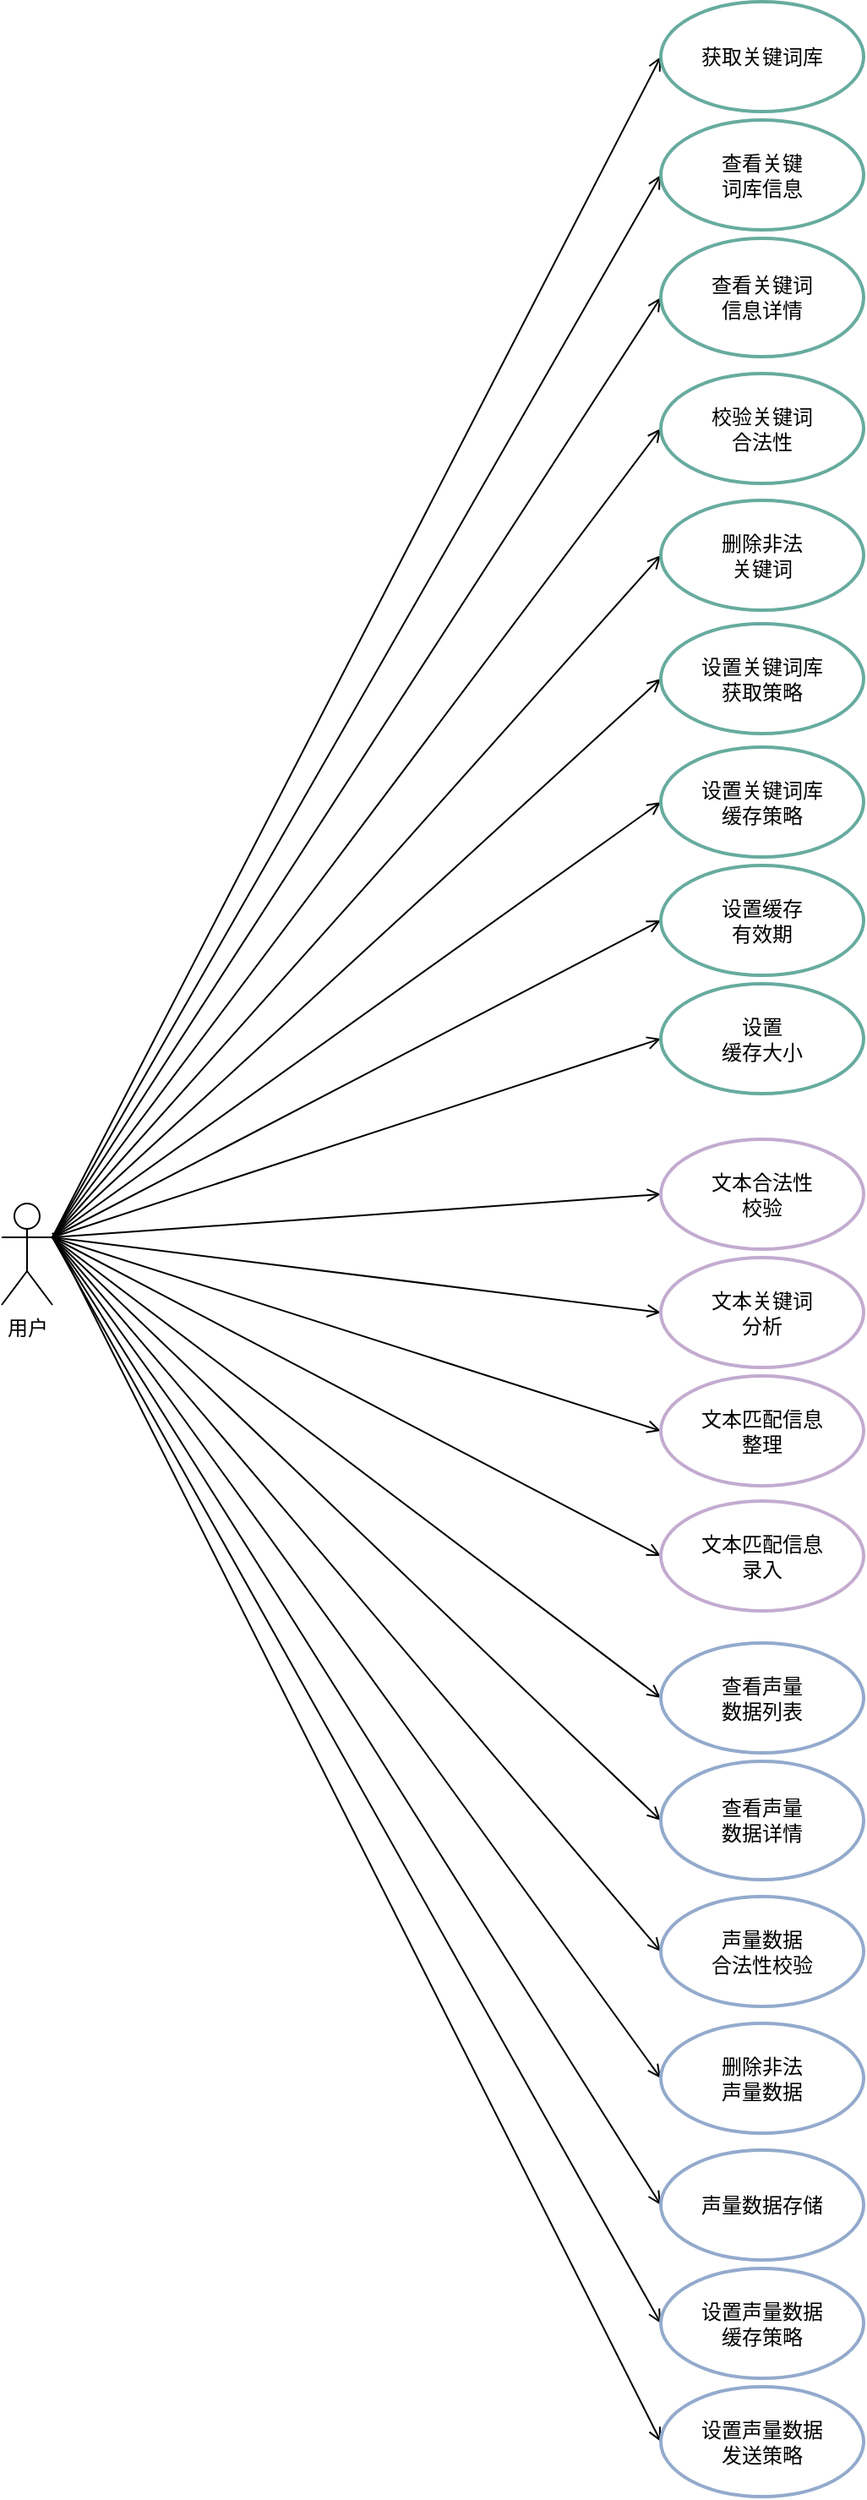<mxfile version="12.8.4" type="github" pages="5">
  <diagram id="YSJLAyBFfjAHoGZt-fAr" name="Page-1">
    <mxGraphModel dx="779" dy="472" grid="1" gridSize="10" guides="1" tooltips="1" connect="1" arrows="1" fold="1" page="1" pageScale="1" pageWidth="827" pageHeight="1169" math="0" shadow="0">
      <root>
        <mxCell id="0" />
        <mxCell id="1" parent="0" />
        <mxCell id="sGa2mHhkgRF4kv3V-63x-1" value="用户" style="shape=umlActor;verticalLabelPosition=bottom;labelBackgroundColor=#ffffff;verticalAlign=top;html=1;align=center;" parent="1" vertex="1">
          <mxGeometry x="250" y="810" width="30" height="60" as="geometry" />
        </mxCell>
        <mxCell id="sGa2mHhkgRF4kv3V-63x-2" style="edgeStyle=none;rounded=0;orthogonalLoop=1;jettySize=auto;html=1;exitX=0;exitY=0.5;exitDx=0;exitDy=0;endArrow=none;endFill=0;startArrow=open;startFill=0;strokeWidth=1;jumpStyle=none;" parent="1" source="sGa2mHhkgRF4kv3V-63x-3" edge="1">
          <mxGeometry relative="1" as="geometry">
            <mxPoint x="280" y="830" as="targetPoint" />
          </mxGeometry>
        </mxCell>
        <mxCell id="sGa2mHhkgRF4kv3V-63x-3" value="校验关键词&lt;br&gt;合法性" style="ellipse;whiteSpace=wrap;html=1;align=center;strokeColor=#67AB9F;strokeWidth=2;" parent="1" vertex="1">
          <mxGeometry x="640" y="319" width="120" height="65" as="geometry" />
        </mxCell>
        <mxCell id="sGa2mHhkgRF4kv3V-63x-4" style="edgeStyle=none;rounded=0;orthogonalLoop=1;jettySize=auto;html=1;exitX=0;exitY=0.5;exitDx=0;exitDy=0;endArrow=none;endFill=0;startArrow=open;startFill=0;strokeWidth=1;jumpStyle=none;" parent="1" source="sGa2mHhkgRF4kv3V-63x-5" edge="1">
          <mxGeometry relative="1" as="geometry">
            <mxPoint x="280" y="830" as="targetPoint" />
          </mxGeometry>
        </mxCell>
        <mxCell id="sGa2mHhkgRF4kv3V-63x-5" value="设置关键词库&lt;br&gt;缓存策略" style="ellipse;whiteSpace=wrap;html=1;align=center;strokeColor=#67AB9F;strokeWidth=2;" parent="1" vertex="1">
          <mxGeometry x="640" y="540" width="120" height="65" as="geometry" />
        </mxCell>
        <mxCell id="sGa2mHhkgRF4kv3V-63x-6" style="edgeStyle=none;rounded=0;orthogonalLoop=1;jettySize=auto;html=1;exitX=0;exitY=0.5;exitDx=0;exitDy=0;endArrow=none;endFill=0;startArrow=open;startFill=0;strokeWidth=1;jumpStyle=none;comic=0;shadow=0;" parent="1" source="sGa2mHhkgRF4kv3V-63x-7" edge="1">
          <mxGeometry relative="1" as="geometry">
            <mxPoint x="280" y="830" as="targetPoint" />
          </mxGeometry>
        </mxCell>
        <mxCell id="sGa2mHhkgRF4kv3V-63x-7" value="设置缓存&lt;br&gt;有效期&lt;br&gt;" style="ellipse;whiteSpace=wrap;html=1;align=center;strokeColor=#67AB9F;strokeWidth=2;" parent="1" vertex="1">
          <mxGeometry x="640" y="610" width="120" height="65" as="geometry" />
        </mxCell>
        <mxCell id="sGa2mHhkgRF4kv3V-63x-8" style="edgeStyle=none;rounded=0;orthogonalLoop=1;jettySize=auto;html=1;exitX=0;exitY=0.5;exitDx=0;exitDy=0;endArrow=none;endFill=0;startArrow=open;startFill=0;strokeWidth=1;jumpStyle=none;" parent="1" source="sGa2mHhkgRF4kv3V-63x-9" edge="1">
          <mxGeometry relative="1" as="geometry">
            <mxPoint x="280" y="830" as="targetPoint" />
          </mxGeometry>
        </mxCell>
        <mxCell id="sGa2mHhkgRF4kv3V-63x-9" value="删除非法&lt;br&gt;关键词" style="ellipse;whiteSpace=wrap;html=1;align=center;strokeColor=#67AB9F;strokeWidth=2;" parent="1" vertex="1">
          <mxGeometry x="640" y="394" width="120" height="65" as="geometry" />
        </mxCell>
        <mxCell id="sGa2mHhkgRF4kv3V-63x-10" style="edgeStyle=none;rounded=0;orthogonalLoop=1;jettySize=auto;html=1;exitX=0;exitY=0.5;exitDx=0;exitDy=0;entryX=1;entryY=0.333;entryDx=0;entryDy=0;entryPerimeter=0;endArrow=none;endFill=0;startArrow=open;startFill=0;strokeWidth=1;jumpStyle=none;" parent="1" source="sGa2mHhkgRF4kv3V-63x-11" target="sGa2mHhkgRF4kv3V-63x-1" edge="1">
          <mxGeometry relative="1" as="geometry" />
        </mxCell>
        <mxCell id="sGa2mHhkgRF4kv3V-63x-11" value="查看关键&lt;br&gt;词库信息" style="ellipse;whiteSpace=wrap;html=1;align=center;strokeColor=#67AB9F;strokeWidth=2;" parent="1" vertex="1">
          <mxGeometry x="640" y="169" width="120" height="65" as="geometry" />
        </mxCell>
        <mxCell id="sGa2mHhkgRF4kv3V-63x-12" style="edgeStyle=none;rounded=0;orthogonalLoop=1;jettySize=auto;html=1;exitX=0;exitY=0.5;exitDx=0;exitDy=0;endArrow=none;endFill=0;startArrow=open;startFill=0;strokeWidth=1;jumpStyle=none;" parent="1" source="sGa2mHhkgRF4kv3V-63x-13" edge="1">
          <mxGeometry relative="1" as="geometry">
            <mxPoint x="280" y="830" as="targetPoint" />
          </mxGeometry>
        </mxCell>
        <mxCell id="sGa2mHhkgRF4kv3V-63x-13" value="获取关键词库" style="ellipse;whiteSpace=wrap;html=1;align=center;strokeColor=#67AB9F;strokeWidth=2;" parent="1" vertex="1">
          <mxGeometry x="640" y="99" width="120" height="65" as="geometry" />
        </mxCell>
        <mxCell id="sGa2mHhkgRF4kv3V-63x-14" style="edgeStyle=none;rounded=0;orthogonalLoop=1;jettySize=auto;html=1;exitX=0;exitY=0.5;exitDx=0;exitDy=0;entryX=1;entryY=0.333;entryDx=0;entryDy=0;entryPerimeter=0;endArrow=none;endFill=0;startArrow=open;startFill=0;strokeWidth=1;jumpStyle=none;" parent="1" source="sGa2mHhkgRF4kv3V-63x-15" target="sGa2mHhkgRF4kv3V-63x-1" edge="1">
          <mxGeometry relative="1" as="geometry" />
        </mxCell>
        <mxCell id="sGa2mHhkgRF4kv3V-63x-15" value="查看关键词&lt;br&gt;信息详情" style="ellipse;whiteSpace=wrap;html=1;align=center;strokeColor=#67AB9F;strokeWidth=2;" parent="1" vertex="1">
          <mxGeometry x="640" y="239" width="120" height="70" as="geometry" />
        </mxCell>
        <mxCell id="sGa2mHhkgRF4kv3V-63x-16" style="edgeStyle=none;rounded=0;orthogonalLoop=1;jettySize=auto;html=1;exitX=0;exitY=0.5;exitDx=0;exitDy=0;endArrow=none;endFill=0;startArrow=open;startFill=0;strokeWidth=1;jumpStyle=none;" parent="1" source="sGa2mHhkgRF4kv3V-63x-17" edge="1">
          <mxGeometry relative="1" as="geometry">
            <mxPoint x="280" y="830" as="targetPoint" />
          </mxGeometry>
        </mxCell>
        <mxCell id="sGa2mHhkgRF4kv3V-63x-17" value="设置&lt;br&gt;缓存大小" style="ellipse;whiteSpace=wrap;html=1;align=center;labelBorderColor=none;strokeColor=#67AB9F;strokeWidth=2;" parent="1" vertex="1">
          <mxGeometry x="640" y="680" width="120" height="65" as="geometry" />
        </mxCell>
        <mxCell id="sGa2mHhkgRF4kv3V-63x-18" style="edgeStyle=none;rounded=0;orthogonalLoop=1;jettySize=auto;html=1;exitX=0;exitY=0.5;exitDx=0;exitDy=0;endArrow=none;endFill=0;startArrow=open;startFill=0;strokeWidth=1;jumpStyle=none;" parent="1" source="sGa2mHhkgRF4kv3V-63x-19" edge="1">
          <mxGeometry relative="1" as="geometry">
            <mxPoint x="280" y="830" as="targetPoint" />
          </mxGeometry>
        </mxCell>
        <mxCell id="sGa2mHhkgRF4kv3V-63x-19" value="文本合法性&lt;br&gt;校验" style="ellipse;whiteSpace=wrap;html=1;align=center;strokeColor=#C3ABD0;strokeWidth=2;" parent="1" vertex="1">
          <mxGeometry x="640" y="772" width="120" height="65" as="geometry" />
        </mxCell>
        <mxCell id="sGa2mHhkgRF4kv3V-63x-20" style="edgeStyle=none;rounded=0;orthogonalLoop=1;jettySize=auto;html=1;exitX=0;exitY=0.5;exitDx=0;exitDy=0;endArrow=none;endFill=0;startArrow=open;startFill=0;strokeWidth=1;jumpStyle=none;" parent="1" source="sGa2mHhkgRF4kv3V-63x-21" edge="1">
          <mxGeometry relative="1" as="geometry">
            <mxPoint x="280" y="830" as="targetPoint" />
          </mxGeometry>
        </mxCell>
        <mxCell id="sGa2mHhkgRF4kv3V-63x-21" value="文本关键词&lt;br&gt;分析" style="ellipse;whiteSpace=wrap;html=1;align=center;strokeColor=#C3ABD0;strokeWidth=2;" parent="1" vertex="1">
          <mxGeometry x="640" y="842" width="120" height="65" as="geometry" />
        </mxCell>
        <mxCell id="sGa2mHhkgRF4kv3V-63x-22" style="edgeStyle=none;rounded=0;orthogonalLoop=1;jettySize=auto;html=1;exitX=0;exitY=0.5;exitDx=0;exitDy=0;endArrow=none;endFill=0;startArrow=open;startFill=0;strokeWidth=1;jumpStyle=none;" parent="1" source="sGa2mHhkgRF4kv3V-63x-23" edge="1">
          <mxGeometry relative="1" as="geometry">
            <mxPoint x="280" y="830" as="targetPoint" />
          </mxGeometry>
        </mxCell>
        <mxCell id="sGa2mHhkgRF4kv3V-63x-23" value="文本匹配信息&lt;br&gt;整理" style="ellipse;whiteSpace=wrap;html=1;align=center;strokeColor=#C3ABD0;strokeWidth=2;" parent="1" vertex="1">
          <mxGeometry x="640" y="912" width="120" height="65" as="geometry" />
        </mxCell>
        <mxCell id="sGa2mHhkgRF4kv3V-63x-24" style="edgeStyle=none;rounded=0;orthogonalLoop=1;jettySize=auto;html=1;exitX=0;exitY=0.5;exitDx=0;exitDy=0;endArrow=none;endFill=0;startArrow=open;startFill=0;strokeWidth=1;jumpStyle=none;" parent="1" source="sGa2mHhkgRF4kv3V-63x-25" edge="1">
          <mxGeometry relative="1" as="geometry">
            <mxPoint x="280" y="830" as="targetPoint" />
          </mxGeometry>
        </mxCell>
        <mxCell id="sGa2mHhkgRF4kv3V-63x-25" value="声量数据&lt;br&gt;合法性校验" style="ellipse;whiteSpace=wrap;html=1;align=center;strokeColor=#93AACC;strokeWidth=2;" parent="1" vertex="1">
          <mxGeometry x="640" y="1220" width="120" height="65" as="geometry" />
        </mxCell>
        <mxCell id="sGa2mHhkgRF4kv3V-63x-26" style="edgeStyle=none;rounded=0;orthogonalLoop=1;jettySize=auto;html=1;exitX=0;exitY=0.5;exitDx=0;exitDy=0;endArrow=none;endFill=0;startArrow=open;startFill=0;strokeWidth=1;jumpStyle=none;" parent="1" source="sGa2mHhkgRF4kv3V-63x-27" edge="1">
          <mxGeometry relative="1" as="geometry">
            <mxPoint x="280" y="830" as="targetPoint" />
          </mxGeometry>
        </mxCell>
        <mxCell id="sGa2mHhkgRF4kv3V-63x-27" value="声量数据存储" style="ellipse;whiteSpace=wrap;html=1;align=center;strokeColor=#93AACC;strokeWidth=2;" parent="1" vertex="1">
          <mxGeometry x="640" y="1370" width="120" height="65" as="geometry" />
        </mxCell>
        <mxCell id="sGa2mHhkgRF4kv3V-63x-28" style="edgeStyle=none;rounded=0;orthogonalLoop=1;jettySize=auto;html=1;exitX=0;exitY=0.5;exitDx=0;exitDy=0;endArrow=none;endFill=0;startArrow=open;startFill=0;strokeWidth=1;jumpStyle=none;" parent="1" source="sGa2mHhkgRF4kv3V-63x-29" edge="1">
          <mxGeometry relative="1" as="geometry">
            <mxPoint x="280" y="830" as="targetPoint" />
          </mxGeometry>
        </mxCell>
        <mxCell id="sGa2mHhkgRF4kv3V-63x-29" value="设置声量数据&lt;br&gt;缓存策略" style="ellipse;whiteSpace=wrap;html=1;align=center;strokeColor=#93AACC;strokeWidth=2;" parent="1" vertex="1">
          <mxGeometry x="640" y="1440" width="120" height="65" as="geometry" />
        </mxCell>
        <mxCell id="sGa2mHhkgRF4kv3V-63x-30" style="edgeStyle=none;rounded=0;orthogonalLoop=1;jettySize=auto;html=1;exitX=0;exitY=0.5;exitDx=0;exitDy=0;endArrow=none;endFill=0;startArrow=open;startFill=0;strokeWidth=1;jumpStyle=none;" parent="1" source="sGa2mHhkgRF4kv3V-63x-31" edge="1">
          <mxGeometry relative="1" as="geometry">
            <mxPoint x="280" y="830" as="targetPoint" />
          </mxGeometry>
        </mxCell>
        <mxCell id="sGa2mHhkgRF4kv3V-63x-31" value="删除非法&lt;br&gt;声量数据" style="ellipse;whiteSpace=wrap;html=1;align=center;strokeColor=#93AACC;strokeWidth=2;" parent="1" vertex="1">
          <mxGeometry x="640" y="1295" width="120" height="65" as="geometry" />
        </mxCell>
        <mxCell id="sGa2mHhkgRF4kv3V-63x-32" style="edgeStyle=none;rounded=0;orthogonalLoop=1;jettySize=auto;html=1;exitX=0;exitY=0.5;exitDx=0;exitDy=0;endArrow=none;endFill=0;startArrow=open;startFill=0;strokeWidth=1;jumpStyle=none;" parent="1" source="sGa2mHhkgRF4kv3V-63x-33" edge="1">
          <mxGeometry relative="1" as="geometry">
            <mxPoint x="280" y="830" as="targetPoint" />
          </mxGeometry>
        </mxCell>
        <mxCell id="sGa2mHhkgRF4kv3V-63x-33" value="查看声量&lt;br&gt;数据列表" style="ellipse;whiteSpace=wrap;html=1;align=center;strokeColor=#93AACC;strokeWidth=2;" parent="1" vertex="1">
          <mxGeometry x="640" y="1070" width="120" height="65" as="geometry" />
        </mxCell>
        <mxCell id="sGa2mHhkgRF4kv3V-63x-34" style="edgeStyle=none;rounded=0;orthogonalLoop=1;jettySize=auto;html=1;exitX=0;exitY=0.5;exitDx=0;exitDy=0;endArrow=none;endFill=0;startArrow=open;startFill=0;strokeWidth=1;jumpStyle=none;" parent="1" source="sGa2mHhkgRF4kv3V-63x-35" edge="1">
          <mxGeometry relative="1" as="geometry">
            <mxPoint x="280" y="830" as="targetPoint" />
          </mxGeometry>
        </mxCell>
        <mxCell id="sGa2mHhkgRF4kv3V-63x-35" value="查看声量&lt;br&gt;数据详情" style="ellipse;whiteSpace=wrap;html=1;align=center;strokeColor=#93AACC;strokeWidth=2;" parent="1" vertex="1">
          <mxGeometry x="640" y="1140" width="120" height="70" as="geometry" />
        </mxCell>
        <mxCell id="sGa2mHhkgRF4kv3V-63x-36" style="edgeStyle=none;rounded=0;orthogonalLoop=1;jettySize=auto;html=1;exitX=0;exitY=0.5;exitDx=0;exitDy=0;endArrow=none;endFill=0;startArrow=open;startFill=0;strokeWidth=1;jumpStyle=none;" parent="1" source="sGa2mHhkgRF4kv3V-63x-37" edge="1">
          <mxGeometry relative="1" as="geometry">
            <mxPoint x="280" y="827.333" as="targetPoint" />
          </mxGeometry>
        </mxCell>
        <mxCell id="sGa2mHhkgRF4kv3V-63x-37" value="设置声量数据&lt;br&gt;发送策略" style="ellipse;whiteSpace=wrap;html=1;align=center;strokeColor=#93AACC;strokeWidth=2;" parent="1" vertex="1">
          <mxGeometry x="640" y="1510" width="120" height="65" as="geometry" />
        </mxCell>
        <mxCell id="sGa2mHhkgRF4kv3V-63x-38" style="edgeStyle=none;rounded=0;jumpStyle=none;orthogonalLoop=1;jettySize=auto;html=1;exitX=0;exitY=0.5;exitDx=0;exitDy=0;startArrow=none;startFill=0;endArrow=open;endFill=0;strokeWidth=1;entryX=0;entryY=0.5;entryDx=0;entryDy=0;" parent="1" target="sGa2mHhkgRF4kv3V-63x-39" edge="1">
          <mxGeometry relative="1" as="geometry">
            <mxPoint x="280" y="830" as="sourcePoint" />
          </mxGeometry>
        </mxCell>
        <mxCell id="sGa2mHhkgRF4kv3V-63x-39" value="文本匹配信息&lt;br&gt;录入" style="ellipse;whiteSpace=wrap;html=1;align=center;strokeColor=#C3ABD0;strokeWidth=2;" parent="1" vertex="1">
          <mxGeometry x="640" y="986" width="120" height="65" as="geometry" />
        </mxCell>
        <mxCell id="sGa2mHhkgRF4kv3V-63x-40" style="edgeStyle=none;rounded=0;jumpStyle=none;orthogonalLoop=1;jettySize=auto;html=1;exitX=0;exitY=0.5;exitDx=0;exitDy=0;startArrow=none;startFill=0;endArrow=open;endFill=0;strokeWidth=1;entryX=0;entryY=0.5;entryDx=0;entryDy=0;" parent="1" target="sGa2mHhkgRF4kv3V-63x-41" edge="1">
          <mxGeometry relative="1" as="geometry">
            <mxPoint x="280" y="830" as="sourcePoint" />
          </mxGeometry>
        </mxCell>
        <mxCell id="sGa2mHhkgRF4kv3V-63x-41" value="设置关键词库&lt;br&gt;获取策略" style="ellipse;whiteSpace=wrap;html=1;align=center;strokeColor=#67AB9F;strokeWidth=2;" parent="1" vertex="1">
          <mxGeometry x="640" y="467" width="120" height="65" as="geometry" />
        </mxCell>
      </root>
    </mxGraphModel>
  </diagram>
  <diagram name="Page-2" id="dURVi55mBeu21Sh23cGC">
    <mxGraphModel dx="779" dy="472" grid="1" gridSize="10" guides="1" tooltips="1" connect="1" arrows="1" fold="1" page="1" pageScale="1" pageWidth="2339" pageHeight="3300" math="0" shadow="0">
      <root>
        <mxCell id="f6uy8CiDOMCb5-gXpElu-0" />
        <mxCell id="f6uy8CiDOMCb5-gXpElu-1" parent="f6uy8CiDOMCb5-gXpElu-0" />
        <mxCell id="4nlfYW2PYQxfdgF1dxKD-0" value="&lt;p style=&quot;margin: 0px ; margin-top: 4px ; text-align: center&quot;&gt;&lt;font&gt;&lt;br&gt;&lt;b&gt;声量系统对外接口&lt;/b&gt;&lt;/font&gt;&lt;/p&gt;&lt;hr size=&quot;1&quot;&gt;&lt;p style=&quot;margin: 0px ; margin-left: 4px&quot;&gt;&lt;font&gt;+ config : VolumeConfig&lt;br&gt;&lt;/font&gt;&lt;/p&gt;&lt;p style=&quot;margin: 0px ; margin-left: 4px&quot;&gt;&lt;font&gt;+ wordManager : KeyWordManager&lt;/font&gt;&lt;/p&gt;&lt;hr size=&quot;1&quot;&gt;&lt;p style=&quot;margin: 0px ; margin-left: 4px&quot;&gt;&lt;span&gt;+ initConfig()&lt;/span&gt;&lt;br&gt;&lt;/p&gt;&lt;p style=&quot;margin: 0px ; margin-left: 4px&quot;&gt;&lt;font&gt;+ initVolumeSystem()&lt;/font&gt;&lt;/p&gt;&lt;p style=&quot;margin: 0px ; margin-left: 4px&quot;&gt;&lt;font&gt;+ initKeyWords()&lt;/font&gt;&lt;/p&gt;&lt;p style=&quot;margin: 0px ; margin-left: 4px&quot;&gt;&lt;font&gt;+ getKeyWordsList()&lt;/font&gt;&lt;/p&gt;&lt;p style=&quot;margin: 0px ; margin-left: 4px&quot;&gt;&lt;font&gt;+ analysText()&lt;/font&gt;&lt;/p&gt;&lt;p style=&quot;margin: 0px ; margin-left: 4px&quot;&gt;&lt;font&gt;+ getVolumeDataByWordId()&lt;/font&gt;&lt;/p&gt;&lt;p style=&quot;margin: 0px ; margin-left: 4px&quot;&gt;&lt;font&gt;+ getVolumeDataByContentId()&lt;/font&gt;&lt;/p&gt;&lt;p style=&quot;margin: 0px ; margin-left: 4px&quot;&gt;&lt;font&gt;+ postVolumeData()&lt;/font&gt;&lt;/p&gt;&lt;p style=&quot;margin: 0px ; margin-left: 4px&quot;&gt;&lt;br&gt;&lt;/p&gt;" style="verticalAlign=top;align=left;overflow=fill;fontSize=12;fontFamily=Helvetica;html=1;strokeColor=#000000;strokeWidth=1;fillColor=none;fontColor=#666666;" vertex="1" parent="f6uy8CiDOMCb5-gXpElu-1">
          <mxGeometry x="847.5" y="554" width="202.5" height="256" as="geometry" />
        </mxCell>
        <mxCell id="4nlfYW2PYQxfdgF1dxKD-1" value="Reply 回复" style="swimlane;fontStyle=1;align=center;verticalAlign=top;childLayout=stackLayout;horizontal=1;startSize=26;horizontalStack=0;resizeParent=1;resizeParentMax=0;resizeLast=0;collapsible=1;marginBottom=0;strokeColor=#000000;strokeWidth=1;fillColor=none;fontColor=#666666;" vertex="1" parent="f6uy8CiDOMCb5-gXpElu-1">
          <mxGeometry x="1360" y="596" width="160" height="190" as="geometry" />
        </mxCell>
        <mxCell id="4nlfYW2PYQxfdgF1dxKD-2" value="+ content : string&#xa;+ post_id : int&#xa;+ reply_id : int&#xa;+ user_id : string&#xa;+ create_time : date" style="text;strokeColor=none;fillColor=none;align=left;verticalAlign=top;spacingLeft=4;spacingRight=4;overflow=hidden;rotatable=0;points=[[0,0.5],[1,0.5]];portConstraint=eastwest;fontColor=#666666;" vertex="1" parent="4nlfYW2PYQxfdgF1dxKD-1">
          <mxGeometry y="26" width="160" height="84" as="geometry" />
        </mxCell>
        <mxCell id="4nlfYW2PYQxfdgF1dxKD-3" value="" style="line;strokeWidth=1;fillColor=none;align=left;verticalAlign=middle;spacingTop=-1;spacingLeft=3;spacingRight=3;rotatable=0;labelPosition=right;points=[];portConstraint=eastwest;fontColor=#666666;" vertex="1" parent="4nlfYW2PYQxfdgF1dxKD-1">
          <mxGeometry y="110" width="160" height="8" as="geometry" />
        </mxCell>
        <mxCell id="4nlfYW2PYQxfdgF1dxKD-4" value="+ addReply()&#xa;+ deleteReply()&#xa;+ getReplyById()&#xa;+ getReplyList()" style="text;strokeColor=none;fillColor=none;align=left;verticalAlign=top;spacingLeft=4;spacingRight=4;overflow=hidden;rotatable=0;points=[[0,0.5],[1,0.5]];portConstraint=eastwest;fontColor=#666666;" vertex="1" parent="4nlfYW2PYQxfdgF1dxKD-1">
          <mxGeometry y="118" width="160" height="72" as="geometry" />
        </mxCell>
        <mxCell id="4nlfYW2PYQxfdgF1dxKD-5" style="edgeStyle=orthogonalEdgeStyle;rounded=0;orthogonalLoop=1;jettySize=auto;html=1;exitX=1;exitY=0.5;exitDx=0;exitDy=0;entryX=1;entryY=0.717;entryDx=0;entryDy=0;entryPerimeter=0;dashed=1;startSize=12;endArrow=none;endFill=0;endSize=12;fontColor=#666666;" edge="1" parent="f6uy8CiDOMCb5-gXpElu-1" source="4nlfYW2PYQxfdgF1dxKD-6" target="4nlfYW2PYQxfdgF1dxKD-10">
          <mxGeometry relative="1" as="geometry">
            <Array as="points">
              <mxPoint x="1600" y="877" />
              <mxPoint x="1600" y="462" />
            </Array>
          </mxGeometry>
        </mxCell>
        <mxCell id="4nlfYW2PYQxfdgF1dxKD-6" value="CMS" style="swimlane;fontStyle=1;align=center;verticalAlign=top;childLayout=stackLayout;horizontal=1;startSize=26;horizontalStack=0;resizeParent=1;resizeParentMax=0;resizeLast=0;collapsible=1;marginBottom=0;strokeColor=#000000;strokeWidth=1;fillColor=none;fontColor=#666666;" vertex="1" parent="f6uy8CiDOMCb5-gXpElu-1">
          <mxGeometry x="1360" y="814" width="160" height="130" as="geometry" />
        </mxCell>
        <mxCell id="4nlfYW2PYQxfdgF1dxKD-7" value="+ title : string&#xa;+ content : string&#xa;+ type : int&#xa;+ createTime : date" style="text;strokeColor=#000000;fillColor=none;align=left;verticalAlign=top;spacingLeft=4;spacingRight=4;overflow=hidden;rotatable=0;points=[[0,0.5],[1,0.5]];portConstraint=eastwest;strokeWidth=1;fontColor=#666666;" vertex="1" parent="4nlfYW2PYQxfdgF1dxKD-6">
          <mxGeometry y="26" width="160" height="64" as="geometry" />
        </mxCell>
        <mxCell id="4nlfYW2PYQxfdgF1dxKD-8" value="+ getCmsById()&#xa;+ getCmsList()" style="text;strokeColor=none;fillColor=none;align=left;verticalAlign=top;spacingLeft=4;spacingRight=4;overflow=hidden;rotatable=0;points=[[0,0.5],[1,0.5]];portConstraint=eastwest;fontColor=#666666;" vertex="1" parent="4nlfYW2PYQxfdgF1dxKD-6">
          <mxGeometry y="90" width="160" height="40" as="geometry" />
        </mxCell>
        <mxCell id="4nlfYW2PYQxfdgF1dxKD-9" value="Post 帖子" style="swimlane;fontStyle=1;align=center;verticalAlign=top;childLayout=stackLayout;horizontal=1;startSize=26;horizontalStack=0;resizeParent=1;resizeParentMax=0;resizeLast=0;collapsible=1;marginBottom=0;strokeColor=#000000;strokeWidth=1;fillColor=none;fontColor=#666666;" vertex="1" parent="f6uy8CiDOMCb5-gXpElu-1">
          <mxGeometry x="1360" y="360" width="160" height="220" as="geometry" />
        </mxCell>
        <mxCell id="4nlfYW2PYQxfdgF1dxKD-10" value="+ title: string&#xa;+ content: string&#xa;+ category: string&#xa;+ userId: int&#xa;+ view_num&#xa;+ re_num&#xa;+ createTime: datetime" style="text;strokeColor=none;fillColor=none;align=left;verticalAlign=top;spacingLeft=4;spacingRight=4;overflow=hidden;rotatable=0;points=[[0,0.5],[1,0.5]];portConstraint=eastwest;fontColor=#666666;" vertex="1" parent="4nlfYW2PYQxfdgF1dxKD-9">
          <mxGeometry y="26" width="160" height="104" as="geometry" />
        </mxCell>
        <mxCell id="4nlfYW2PYQxfdgF1dxKD-11" value="" style="line;strokeWidth=1;fillColor=none;align=left;verticalAlign=middle;spacingTop=-1;spacingLeft=3;spacingRight=3;rotatable=0;labelPosition=right;points=[];portConstraint=eastwest;fontColor=#666666;" vertex="1" parent="4nlfYW2PYQxfdgF1dxKD-9">
          <mxGeometry y="130" width="160" height="8" as="geometry" />
        </mxCell>
        <mxCell id="4nlfYW2PYQxfdgF1dxKD-12" value="+ addPost()&#xa;+ editPost()&#xa;+ deletePost()&#xa;+ getPostById()&#xa;+ getPostList()" style="text;strokeColor=none;fillColor=none;align=left;verticalAlign=top;spacingLeft=4;spacingRight=4;overflow=hidden;rotatable=0;points=[[0,0.5],[1,0.5]];portConstraint=eastwest;whiteSpace=wrap;fontColor=#666666;" vertex="1" parent="4nlfYW2PYQxfdgF1dxKD-9">
          <mxGeometry y="138" width="160" height="82" as="geometry" />
        </mxCell>
        <mxCell id="4nlfYW2PYQxfdgF1dxKD-13" style="edgeStyle=orthogonalEdgeStyle;rounded=0;orthogonalLoop=1;jettySize=auto;html=1;exitX=0.5;exitY=0;exitDx=0;exitDy=0;startArrow=none;startFill=0;startSize=12;endArrow=diamondThin;endFill=0;endSize=12;fontColor=#666666;" edge="1" parent="f6uy8CiDOMCb5-gXpElu-1" source="4nlfYW2PYQxfdgF1dxKD-14">
          <mxGeometry relative="1" as="geometry">
            <Array as="points">
              <mxPoint x="715" y="900" />
              <mxPoint x="949" y="900" />
            </Array>
            <mxPoint x="949" y="810" as="targetPoint" />
          </mxGeometry>
        </mxCell>
        <mxCell id="4nlfYW2PYQxfdgF1dxKD-14" value="文本声量检测" style="swimlane;fontStyle=1;align=center;verticalAlign=top;childLayout=stackLayout;horizontal=1;startSize=26;horizontalStack=0;resizeParent=1;resizeParentMax=0;resizeLast=0;collapsible=1;marginBottom=0;strokeColor=#000000;strokeWidth=1;fillColor=none;fontColor=#666666;" vertex="1" parent="f6uy8CiDOMCb5-gXpElu-1">
          <mxGeometry x="630" y="950" width="170" height="190" as="geometry" />
        </mxCell>
        <mxCell id="4nlfYW2PYQxfdgF1dxKD-15" value="+ content : sting&#xa;+ userId : int&#xa;+ type : int&#xa;+ contentId : int&#xa;+ keywords: array" style="text;strokeColor=none;fillColor=none;align=left;verticalAlign=top;spacingLeft=4;spacingRight=4;overflow=hidden;rotatable=0;points=[[0,0.5],[1,0.5]];portConstraint=eastwest;fontColor=#666666;" vertex="1" parent="4nlfYW2PYQxfdgF1dxKD-14">
          <mxGeometry y="26" width="170" height="84" as="geometry" />
        </mxCell>
        <mxCell id="4nlfYW2PYQxfdgF1dxKD-16" value="" style="line;strokeWidth=1;fillColor=none;align=left;verticalAlign=middle;spacingTop=-1;spacingLeft=3;spacingRight=3;rotatable=0;labelPosition=right;points=[];portConstraint=eastwest;fontColor=#666666;" vertex="1" parent="4nlfYW2PYQxfdgF1dxKD-14">
          <mxGeometry y="110" width="170" height="8" as="geometry" />
        </mxCell>
        <mxCell id="4nlfYW2PYQxfdgF1dxKD-17" value="+ verifyContent()&#xa;+ getKeyWords()&#xa;+ analysConByKeywords()&#xa;+ saveConInfoWithKeyword()" style="text;strokeColor=none;fillColor=none;align=left;verticalAlign=top;spacingLeft=4;spacingRight=4;overflow=hidden;rotatable=0;points=[[0,0.5],[1,0.5]];portConstraint=eastwest;fontColor=#666666;" vertex="1" parent="4nlfYW2PYQxfdgF1dxKD-14">
          <mxGeometry y="118" width="170" height="72" as="geometry" />
        </mxCell>
        <mxCell id="4nlfYW2PYQxfdgF1dxKD-18" style="edgeStyle=orthogonalEdgeStyle;rounded=0;orthogonalLoop=1;jettySize=auto;html=1;exitX=0.5;exitY=0;exitDx=0;exitDy=0;entryX=0.5;entryY=0;entryDx=0;entryDy=0;startArrow=none;startFill=0;startSize=12;endArrow=none;endFill=0;endSize=12;fontColor=#666666;" edge="1" parent="f6uy8CiDOMCb5-gXpElu-1" source="4nlfYW2PYQxfdgF1dxKD-19" target="4nlfYW2PYQxfdgF1dxKD-23">
          <mxGeometry relative="1" as="geometry">
            <Array as="points">
              <mxPoint x="410" y="900" />
              <mxPoint x="1050" y="900" />
            </Array>
          </mxGeometry>
        </mxCell>
        <mxCell id="4nlfYW2PYQxfdgF1dxKD-19" value="关键词库管理" style="swimlane;fontStyle=1;align=center;verticalAlign=top;childLayout=stackLayout;horizontal=1;startSize=26;horizontalStack=0;resizeParent=1;resizeParentMax=0;resizeLast=0;collapsible=1;marginBottom=0;strokeColor=#000000;strokeWidth=1;fillColor=none;fontColor=#666666;" vertex="1" parent="f6uy8CiDOMCb5-gXpElu-1">
          <mxGeometry x="310" y="950" width="200" height="210" as="geometry" />
        </mxCell>
        <mxCell id="4nlfYW2PYQxfdgF1dxKD-20" value="+ receivePolicy: int&#xa;+ serverUrl : string&#xa;+ intervalTime: int&#xa;+ lastTime : date&#xa;" style="text;strokeColor=none;fillColor=none;align=left;verticalAlign=top;spacingLeft=4;spacingRight=4;overflow=hidden;rotatable=0;points=[[0,0.5],[1,0.5]];portConstraint=eastwest;fontColor=#666666;" vertex="1" parent="4nlfYW2PYQxfdgF1dxKD-19">
          <mxGeometry y="26" width="200" height="74" as="geometry" />
        </mxCell>
        <mxCell id="4nlfYW2PYQxfdgF1dxKD-21" value="" style="line;strokeWidth=1;fillColor=none;align=left;verticalAlign=middle;spacingTop=-1;spacingLeft=3;spacingRight=3;rotatable=0;labelPosition=right;points=[];portConstraint=eastwest;fontColor=#666666;" vertex="1" parent="4nlfYW2PYQxfdgF1dxKD-19">
          <mxGeometry y="100" width="200" height="8" as="geometry" />
        </mxCell>
        <mxCell id="4nlfYW2PYQxfdgF1dxKD-22" value="+ initKeyWord()&#xa;+ getKeyWordFromCache()&#xa;+ getKeyWordFromServer()&#xa;+ verifyKeyWord()&#xa;+ saveKeyWord()&#xa;+ deleteKeyWord()" style="text;strokeColor=none;fillColor=none;align=left;verticalAlign=top;spacingLeft=4;spacingRight=4;overflow=hidden;rotatable=0;points=[[0,0.5],[1,0.5]];portConstraint=eastwest;fontColor=#666666;" vertex="1" parent="4nlfYW2PYQxfdgF1dxKD-19">
          <mxGeometry y="108" width="200" height="102" as="geometry" />
        </mxCell>
        <mxCell id="4nlfYW2PYQxfdgF1dxKD-23" value="声量数据管理" style="swimlane;fontStyle=1;align=center;verticalAlign=top;childLayout=stackLayout;horizontal=1;startSize=26;horizontalStack=0;resizeParent=1;resizeParentMax=0;resizeLast=0;collapsible=1;marginBottom=0;strokeColor=#000000;strokeWidth=1;fillColor=none;fontColor=#666666;" vertex="1" parent="f6uy8CiDOMCb5-gXpElu-1">
          <mxGeometry x="960" y="970" width="180" height="210" as="geometry" />
        </mxCell>
        <mxCell id="4nlfYW2PYQxfdgF1dxKD-24" value="+ keyWordId: int&#xa;+ contentId : int&#xa;+ createTime : date&#xa;+ currentNum : int&#xa;&#xa;&#xa;" style="text;strokeColor=none;fillColor=none;align=left;verticalAlign=top;spacingLeft=4;spacingRight=4;overflow=hidden;rotatable=0;points=[[0,0.5],[1,0.5]];portConstraint=eastwest;fontColor=#666666;" vertex="1" parent="4nlfYW2PYQxfdgF1dxKD-23">
          <mxGeometry y="26" width="180" height="64" as="geometry" />
        </mxCell>
        <mxCell id="4nlfYW2PYQxfdgF1dxKD-25" value="" style="line;strokeWidth=1;fillColor=none;align=left;verticalAlign=middle;spacingTop=-1;spacingLeft=3;spacingRight=3;rotatable=0;labelPosition=right;points=[];portConstraint=eastwest;fontColor=#666666;" vertex="1" parent="4nlfYW2PYQxfdgF1dxKD-23">
          <mxGeometry y="90" width="180" height="8" as="geometry" />
        </mxCell>
        <mxCell id="4nlfYW2PYQxfdgF1dxKD-26" value="+ addVolumeData()&#xa;+ editVolumeData()&#xa;+ deleteVolumeData()&#xa;+ getVolumeDataByWordId()&#xa;+ getVolumeDataByContentId()&#xa;+ getVolumeDataList()&#xa;+ getCurrentDataNum()" style="text;strokeColor=none;fillColor=none;align=left;verticalAlign=top;spacingLeft=4;spacingRight=4;overflow=hidden;rotatable=0;points=[[0,0.5],[1,0.5]];portConstraint=eastwest;fontColor=#666666;" vertex="1" parent="4nlfYW2PYQxfdgF1dxKD-23">
          <mxGeometry y="98" width="180" height="112" as="geometry" />
        </mxCell>
        <mxCell id="4nlfYW2PYQxfdgF1dxKD-27" value="Cache 缓存管理" style="swimlane;fontStyle=1;align=center;verticalAlign=top;childLayout=stackLayout;horizontal=1;startSize=26;horizontalStack=0;resizeParent=1;resizeParentMax=0;resizeLast=0;collapsible=1;marginBottom=0;strokeColor=#000000;strokeWidth=1;fillColor=none;fontColor=#666666;" vertex="1" parent="f6uy8CiDOMCb5-gXpElu-1">
          <mxGeometry x="560" y="1270" width="170" height="240" as="geometry" />
        </mxCell>
        <mxCell id="4nlfYW2PYQxfdgF1dxKD-28" value="+ cacheType: int&#xa;+ cachePath :int&#xa;+ cacheSize: int&#xa;+ expireTime : int" style="text;strokeColor=none;fillColor=none;align=left;verticalAlign=top;spacingLeft=4;spacingRight=4;overflow=hidden;rotatable=0;points=[[0,0.5],[1,0.5]];portConstraint=eastwest;fontColor=#666666;" vertex="1" parent="4nlfYW2PYQxfdgF1dxKD-27">
          <mxGeometry y="26" width="170" height="64" as="geometry" />
        </mxCell>
        <mxCell id="4nlfYW2PYQxfdgF1dxKD-29" value="" style="line;strokeWidth=1;fillColor=none;align=left;verticalAlign=middle;spacingTop=-1;spacingLeft=3;spacingRight=3;rotatable=0;labelPosition=right;points=[];portConstraint=eastwest;fontColor=#666666;" vertex="1" parent="4nlfYW2PYQxfdgF1dxKD-27">
          <mxGeometry y="90" width="170" height="8" as="geometry" />
        </mxCell>
        <mxCell id="4nlfYW2PYQxfdgF1dxKD-30" value="+ addCacheData()&#xa;+ deleteCacheData()&#xa;+ editCacheData()&#xa;+ getCacheData()&#xa;+ asynAddCacheData()&#xa;+ asynDeleteCacheData()&#xa;+ asynEditCacheData()&#xa;+ asynGetCacheData()&#xa;+ getSize()&#xa;" style="text;strokeColor=none;fillColor=none;align=left;verticalAlign=top;spacingLeft=4;spacingRight=4;overflow=hidden;rotatable=0;points=[[0,0.5],[1,0.5]];portConstraint=eastwest;fontColor=#666666;" vertex="1" parent="4nlfYW2PYQxfdgF1dxKD-27">
          <mxGeometry y="98" width="170" height="142" as="geometry" />
        </mxCell>
        <mxCell id="4nlfYW2PYQxfdgF1dxKD-31" style="edgeStyle=orthogonalEdgeStyle;rounded=0;comic=0;jumpStyle=none;orthogonalLoop=1;jettySize=auto;html=1;exitX=0.5;exitY=0;exitDx=0;exitDy=0;entryX=0.5;entryY=1;entryDx=0;entryDy=0;entryPerimeter=0;shadow=0;startArrow=diamondThin;startFill=0;startSize=12;endArrow=none;endFill=0;endSize=12;strokeColor=#000000;strokeWidth=1;fillColor=#FFFFFF;fontColor=#666666;" edge="1" parent="f6uy8CiDOMCb5-gXpElu-1" source="4nlfYW2PYQxfdgF1dxKD-32" target="4nlfYW2PYQxfdgF1dxKD-26">
          <mxGeometry relative="1" as="geometry" />
        </mxCell>
        <mxCell id="4nlfYW2PYQxfdgF1dxKD-32" value="VolPackage 声量数据包" style="swimlane;fontStyle=1;align=center;verticalAlign=top;childLayout=stackLayout;horizontal=1;startSize=26;horizontalStack=0;resizeParent=1;resizeParentMax=0;resizeLast=0;collapsible=1;marginBottom=0;strokeColor=#000000;strokeWidth=1;fillColor=none;fontColor=#666666;" vertex="1" parent="f6uy8CiDOMCb5-gXpElu-1">
          <mxGeometry x="965" y="1280" width="170" height="190" as="geometry" />
        </mxCell>
        <mxCell id="4nlfYW2PYQxfdgF1dxKD-33" value="+ reportPolicy: int&#xa;+ serverUrl : string&#xa;+ intervalTime : int&#xa;+ lastTime : date&#xa;+ packageSize : int" style="text;strokeColor=none;fillColor=none;align=left;verticalAlign=top;spacingLeft=4;spacingRight=4;overflow=hidden;rotatable=0;points=[[0,0.5],[1,0.5]];portConstraint=eastwest;fontColor=#666666;" vertex="1" parent="4nlfYW2PYQxfdgF1dxKD-32">
          <mxGeometry y="26" width="170" height="84" as="geometry" />
        </mxCell>
        <mxCell id="4nlfYW2PYQxfdgF1dxKD-34" value="" style="line;strokeWidth=1;fillColor=none;align=left;verticalAlign=middle;spacingTop=-1;spacingLeft=3;spacingRight=3;rotatable=0;labelPosition=right;points=[];portConstraint=eastwest;fontColor=#666666;" vertex="1" parent="4nlfYW2PYQxfdgF1dxKD-32">
          <mxGeometry y="110" width="170" height="8" as="geometry" />
        </mxCell>
        <mxCell id="4nlfYW2PYQxfdgF1dxKD-35" value="+ createPackage()&#xa;+ postPackage()&#xa;+ deletePackage()" style="text;strokeColor=none;fillColor=none;align=left;verticalAlign=top;spacingLeft=4;spacingRight=4;overflow=hidden;rotatable=0;points=[[0,0.5],[1,0.5]];portConstraint=eastwest;fontColor=#666666;" vertex="1" parent="4nlfYW2PYQxfdgF1dxKD-32">
          <mxGeometry y="118" width="170" height="72" as="geometry" />
        </mxCell>
        <mxCell id="4nlfYW2PYQxfdgF1dxKD-36" value="User 用户" style="swimlane;fontStyle=1;align=center;verticalAlign=top;childLayout=stackLayout;horizontal=1;startSize=26;horizontalStack=0;resizeParent=1;resizeParentMax=0;resizeLast=0;collapsible=1;marginBottom=0;strokeColor=#000000;strokeWidth=1;fillColor=none;fontColor=#666666;" vertex="1" parent="f6uy8CiDOMCb5-gXpElu-1">
          <mxGeometry x="1740" y="576" width="190" height="220" as="geometry" />
        </mxCell>
        <mxCell id="4nlfYW2PYQxfdgF1dxKD-37" value="+ user_id : string&#xa;+ nickname : string&#xa;+ avatar : string&#xa;+ status : int&#xa;+ birthday : date&#xa;+ gender : int&#xa;+ baby_gender : int&#xa;+ created_time : date" style="text;strokeColor=none;fillColor=none;align=left;verticalAlign=top;spacingLeft=4;spacingRight=4;overflow=hidden;rotatable=0;points=[[0,0.5],[1,0.5]];portConstraint=eastwest;fontColor=#666666;" vertex="1" parent="4nlfYW2PYQxfdgF1dxKD-36">
          <mxGeometry y="26" width="190" height="124" as="geometry" />
        </mxCell>
        <mxCell id="4nlfYW2PYQxfdgF1dxKD-38" value="" style="line;strokeWidth=1;fillColor=none;align=left;verticalAlign=middle;spacingTop=-1;spacingLeft=3;spacingRight=3;rotatable=0;labelPosition=right;points=[];portConstraint=eastwest;fontColor=#666666;" vertex="1" parent="4nlfYW2PYQxfdgF1dxKD-36">
          <mxGeometry y="150" width="190" height="8" as="geometry" />
        </mxCell>
        <mxCell id="4nlfYW2PYQxfdgF1dxKD-39" value="+ initInfo()&#xa;+ updateInfo()&#xa;+ destroyInfo()&#xa;" style="text;strokeColor=none;fillColor=none;align=left;verticalAlign=top;spacingLeft=4;spacingRight=4;overflow=hidden;rotatable=0;points=[[0,0.5],[1,0.5]];portConstraint=eastwest;fontColor=#666666;" vertex="1" parent="4nlfYW2PYQxfdgF1dxKD-36">
          <mxGeometry y="158" width="190" height="62" as="geometry" />
        </mxCell>
        <mxCell id="4nlfYW2PYQxfdgF1dxKD-64" style="edgeStyle=orthogonalEdgeStyle;rounded=0;orthogonalLoop=1;jettySize=auto;html=1;exitX=0.5;exitY=0;exitDx=0;exitDy=0;startArrow=none;startFill=0;startSize=12;endArrow=block;endFill=0;endSize=12;fontColor=#666666;entryX=0.456;entryY=1.042;entryDx=0;entryDy=0;entryPerimeter=0;" edge="1" parent="f6uy8CiDOMCb5-gXpElu-1" source="4nlfYW2PYQxfdgF1dxKD-40" target="4nlfYW2PYQxfdgF1dxKD-51">
          <mxGeometry relative="1" as="geometry">
            <mxPoint x="460" y="450.0" as="targetPoint" />
            <Array as="points">
              <mxPoint x="330" y="480" />
              <mxPoint x="462" y="480" />
            </Array>
          </mxGeometry>
        </mxCell>
        <mxCell id="4nlfYW2PYQxfdgF1dxKD-73" style="edgeStyle=orthogonalEdgeStyle;rounded=0;orthogonalLoop=1;jettySize=auto;html=1;exitX=0.5;exitY=1;exitDx=0;exitDy=0;entryX=0.5;entryY=0;entryDx=0;entryDy=0;startArrow=none;startFill=0;startSize=12;endArrow=diamondThin;endFill=0;endSize=12;fontColor=#666666;" edge="1" parent="f6uy8CiDOMCb5-gXpElu-1" source="4nlfYW2PYQxfdgF1dxKD-40" target="4nlfYW2PYQxfdgF1dxKD-66">
          <mxGeometry relative="1" as="geometry">
            <Array as="points">
              <mxPoint x="330" y="630" />
              <mxPoint x="480" y="630" />
            </Array>
          </mxGeometry>
        </mxCell>
        <mxCell id="4nlfYW2PYQxfdgF1dxKD-40" value="ReceivePolicy 获取策略" style="swimlane;fontStyle=1;align=center;verticalAlign=top;childLayout=stackLayout;horizontal=1;startSize=26;horizontalStack=0;resizeParent=1;resizeParentMax=0;resizeLast=0;collapsible=1;marginBottom=0;strokeColor=#000000;strokeWidth=1;fillColor=none;fontColor=#666666;" vertex="1" parent="f6uy8CiDOMCb5-gXpElu-1">
          <mxGeometry x="250" y="510" width="160" height="90" as="geometry" />
        </mxCell>
        <mxCell id="4nlfYW2PYQxfdgF1dxKD-41" value="+ background : int" style="text;strokeColor=none;fillColor=none;align=left;verticalAlign=top;spacingLeft=4;spacingRight=4;overflow=hidden;rotatable=0;points=[[0,0.5],[1,0.5]];portConstraint=eastwest;fontColor=#666666;" vertex="1" parent="4nlfYW2PYQxfdgF1dxKD-40">
          <mxGeometry y="26" width="160" height="24" as="geometry" />
        </mxCell>
        <mxCell id="4nlfYW2PYQxfdgF1dxKD-42" value="" style="line;strokeWidth=1;fillColor=none;align=left;verticalAlign=middle;spacingTop=-1;spacingLeft=3;spacingRight=3;rotatable=0;labelPosition=right;points=[];portConstraint=eastwest;fontColor=#666666;" vertex="1" parent="4nlfYW2PYQxfdgF1dxKD-40">
          <mxGeometry y="50" width="160" height="8" as="geometry" />
        </mxCell>
        <mxCell id="4nlfYW2PYQxfdgF1dxKD-43" value="+ initReceiveRule()" style="text;strokeColor=none;fillColor=none;align=left;verticalAlign=top;spacingLeft=4;spacingRight=4;overflow=hidden;rotatable=0;points=[[0,0.5],[1,0.5]];portConstraint=eastwest;fontColor=#666666;" vertex="1" parent="4nlfYW2PYQxfdgF1dxKD-40">
          <mxGeometry y="58" width="160" height="32" as="geometry" />
        </mxCell>
        <mxCell id="4nlfYW2PYQxfdgF1dxKD-65" style="edgeStyle=orthogonalEdgeStyle;rounded=0;orthogonalLoop=1;jettySize=auto;html=1;exitX=0.5;exitY=0;exitDx=0;exitDy=0;entryX=0.456;entryY=1;entryDx=0;entryDy=0;entryPerimeter=0;startArrow=none;startFill=0;startSize=12;endArrow=block;endFill=0;endSize=12;fontColor=#666666;" edge="1" parent="f6uy8CiDOMCb5-gXpElu-1" source="4nlfYW2PYQxfdgF1dxKD-44" target="4nlfYW2PYQxfdgF1dxKD-51">
          <mxGeometry relative="1" as="geometry">
            <Array as="points">
              <mxPoint x="590" y="480" />
              <mxPoint x="462" y="480" />
            </Array>
          </mxGeometry>
        </mxCell>
        <mxCell id="4nlfYW2PYQxfdgF1dxKD-74" style="edgeStyle=orthogonalEdgeStyle;rounded=0;orthogonalLoop=1;jettySize=auto;html=1;exitX=0.497;exitY=0.955;exitDx=0;exitDy=0;startArrow=none;startFill=0;startSize=12;endArrow=diamondThin;endFill=0;endSize=12;fontColor=#666666;exitPerimeter=0;" edge="1" parent="f6uy8CiDOMCb5-gXpElu-1" source="4nlfYW2PYQxfdgF1dxKD-47">
          <mxGeometry relative="1" as="geometry">
            <mxPoint x="480" y="666" as="targetPoint" />
            <mxPoint x="590" y="596" as="sourcePoint" />
            <Array as="points">
              <mxPoint x="589" y="630" />
              <mxPoint x="480" y="630" />
            </Array>
          </mxGeometry>
        </mxCell>
        <mxCell id="4nlfYW2PYQxfdgF1dxKD-44" value="ReportPolicy 发送策略" style="swimlane;fontStyle=1;align=center;verticalAlign=top;childLayout=stackLayout;horizontal=1;startSize=26;horizontalStack=0;resizeParent=1;resizeParentMax=0;resizeLast=0;collapsible=1;marginBottom=0;strokeColor=#000000;strokeWidth=1;fillColor=none;fontColor=#666666;" vertex="1" parent="f6uy8CiDOMCb5-gXpElu-1">
          <mxGeometry x="510" y="514" width="160" height="86" as="geometry" />
        </mxCell>
        <mxCell id="4nlfYW2PYQxfdgF1dxKD-45" value="+ smartPolicy : Int" style="text;strokeColor=none;fillColor=none;align=left;verticalAlign=top;spacingLeft=4;spacingRight=4;overflow=hidden;rotatable=0;points=[[0,0.5],[1,0.5]];portConstraint=eastwest;fontColor=#666666;" vertex="1" parent="4nlfYW2PYQxfdgF1dxKD-44">
          <mxGeometry y="26" width="160" height="26" as="geometry" />
        </mxCell>
        <mxCell id="4nlfYW2PYQxfdgF1dxKD-46" value="" style="line;strokeWidth=1;fillColor=none;align=left;verticalAlign=middle;spacingTop=-1;spacingLeft=3;spacingRight=3;rotatable=0;labelPosition=right;points=[];portConstraint=eastwest;fontColor=#666666;" vertex="1" parent="4nlfYW2PYQxfdgF1dxKD-44">
          <mxGeometry y="52" width="160" height="8" as="geometry" />
        </mxCell>
        <mxCell id="4nlfYW2PYQxfdgF1dxKD-47" value="+ initReportRule()" style="text;strokeColor=none;fillColor=none;align=left;verticalAlign=top;spacingLeft=4;spacingRight=4;overflow=hidden;rotatable=0;points=[[0,0.5],[1,0.5]];portConstraint=eastwest;fontColor=#666666;" vertex="1" parent="4nlfYW2PYQxfdgF1dxKD-44">
          <mxGeometry y="60" width="160" height="26" as="geometry" />
        </mxCell>
        <mxCell id="4nlfYW2PYQxfdgF1dxKD-48" value="Policy 策略" style="swimlane;fontStyle=1;align=center;verticalAlign=top;childLayout=stackLayout;horizontal=1;startSize=26;horizontalStack=0;resizeParent=1;resizeParentMax=0;resizeLast=0;collapsible=1;marginBottom=0;strokeColor=#000000;strokeWidth=1;fillColor=none;fontColor=#666666;" vertex="1" parent="f6uy8CiDOMCb5-gXpElu-1">
          <mxGeometry x="380" y="320" width="180" height="120" as="geometry" />
        </mxCell>
        <mxCell id="4nlfYW2PYQxfdgF1dxKD-49" value="+ realtime: Int&#xa;+ batch: Int&#xa;+ interval: Int" style="text;strokeColor=none;fillColor=none;align=left;verticalAlign=top;spacingLeft=4;spacingRight=4;overflow=hidden;rotatable=0;points=[[0,0.5],[1,0.5]];portConstraint=eastwest;fontColor=#666666;" vertex="1" parent="4nlfYW2PYQxfdgF1dxKD-48">
          <mxGeometry y="26" width="180" height="54" as="geometry" />
        </mxCell>
        <mxCell id="4nlfYW2PYQxfdgF1dxKD-50" value="" style="line;strokeWidth=1;fillColor=none;align=left;verticalAlign=middle;spacingTop=-1;spacingLeft=3;spacingRight=3;rotatable=0;labelPosition=right;points=[];portConstraint=eastwest;fontColor=#666666;" vertex="1" parent="4nlfYW2PYQxfdgF1dxKD-48">
          <mxGeometry y="80" width="180" height="8" as="geometry" />
        </mxCell>
        <mxCell id="4nlfYW2PYQxfdgF1dxKD-51" value="+ initRule()" style="text;strokeColor=none;fillColor=none;align=left;verticalAlign=top;spacingLeft=4;spacingRight=4;overflow=hidden;rotatable=0;points=[[0,0.5],[1,0.5]];portConstraint=eastwest;fontColor=#666666;" vertex="1" parent="4nlfYW2PYQxfdgF1dxKD-48">
          <mxGeometry y="88" width="180" height="32" as="geometry" />
        </mxCell>
        <mxCell id="4nlfYW2PYQxfdgF1dxKD-54" style="edgeStyle=orthogonalEdgeStyle;rounded=0;comic=0;jumpStyle=none;orthogonalLoop=1;jettySize=auto;html=1;exitX=0;exitY=0.5;exitDx=0;exitDy=0;shadow=0;startArrow=none;startFill=0;startSize=12;endArrow=none;endFill=0;endSize=12;strokeColor=#000000;strokeWidth=1;fillColor=#FFFFFF;fontColor=#666666;" edge="1" parent="f6uy8CiDOMCb5-gXpElu-1" source="4nlfYW2PYQxfdgF1dxKD-10" target="4nlfYW2PYQxfdgF1dxKD-7">
          <mxGeometry relative="1" as="geometry">
            <Array as="points">
              <mxPoint x="1360" y="465" />
              <mxPoint x="1270" y="465" />
              <mxPoint x="1270" y="875" />
            </Array>
          </mxGeometry>
        </mxCell>
        <mxCell id="4nlfYW2PYQxfdgF1dxKD-55" style="edgeStyle=orthogonalEdgeStyle;rounded=0;comic=0;jumpStyle=none;orthogonalLoop=1;jettySize=auto;html=1;exitX=0;exitY=0.5;exitDx=0;exitDy=0;entryX=0.997;entryY=0.431;entryDx=0;entryDy=0;entryPerimeter=0;shadow=0;startArrow=none;startFill=0;startSize=12;endArrow=open;endFill=0;endSize=12;strokeColor=#000000;strokeWidth=1;fillColor=#FFFFFF;fontColor=#666666;" edge="1" parent="f6uy8CiDOMCb5-gXpElu-1" source="4nlfYW2PYQxfdgF1dxKD-2" target="4nlfYW2PYQxfdgF1dxKD-0">
          <mxGeometry relative="1" as="geometry" />
        </mxCell>
        <mxCell id="4nlfYW2PYQxfdgF1dxKD-58" style="edgeStyle=orthogonalEdgeStyle;rounded=0;comic=0;jumpStyle=none;orthogonalLoop=1;jettySize=auto;html=1;exitX=0.358;exitY=1.025;exitDx=0;exitDy=0;entryX=0.5;entryY=0;entryDx=0;entryDy=0;shadow=0;startArrow=none;startFill=0;startSize=12;endArrow=open;endFill=0;endSize=12;strokeColor=#000000;strokeWidth=1;fillColor=#FFFFFF;exitPerimeter=0;dashed=1;fontColor=#666666;" edge="1" parent="f6uy8CiDOMCb5-gXpElu-1" source="4nlfYW2PYQxfdgF1dxKD-22" target="4nlfYW2PYQxfdgF1dxKD-27">
          <mxGeometry relative="1" as="geometry">
            <Array as="points">
              <mxPoint x="382" y="1210" />
              <mxPoint x="645" y="1210" />
            </Array>
          </mxGeometry>
        </mxCell>
        <mxCell id="4nlfYW2PYQxfdgF1dxKD-59" style="edgeStyle=orthogonalEdgeStyle;rounded=0;comic=0;jumpStyle=none;orthogonalLoop=1;jettySize=auto;html=1;entryX=0.5;entryY=0;entryDx=0;entryDy=0;shadow=0;dashed=1;startArrow=none;startFill=0;startSize=12;endArrow=open;endFill=0;endSize=12;strokeColor=#000000;strokeWidth=1;fillColor=#FFFFFF;exitX=0.128;exitY=0.997;exitDx=0;exitDy=0;exitPerimeter=0;fontColor=#666666;" edge="1" parent="f6uy8CiDOMCb5-gXpElu-1" source="4nlfYW2PYQxfdgF1dxKD-26" target="4nlfYW2PYQxfdgF1dxKD-27">
          <mxGeometry relative="1" as="geometry">
            <Array as="points">
              <mxPoint x="990" y="1180" />
              <mxPoint x="990" y="1210" />
              <mxPoint x="645" y="1210" />
            </Array>
            <mxPoint x="980" y="1200" as="sourcePoint" />
          </mxGeometry>
        </mxCell>
        <mxCell id="4nlfYW2PYQxfdgF1dxKD-60" style="edgeStyle=orthogonalEdgeStyle;rounded=0;orthogonalLoop=1;jettySize=auto;html=1;exitX=1;exitY=0.5;exitDx=0;exitDy=0;entryX=0;entryY=0.5;entryDx=0;entryDy=0;dashed=1;endArrow=open;endFill=0;endSize=12;startSize=12;fontColor=#666666;" edge="1" parent="f6uy8CiDOMCb5-gXpElu-1" source="4nlfYW2PYQxfdgF1dxKD-2" target="4nlfYW2PYQxfdgF1dxKD-37">
          <mxGeometry relative="1" as="geometry" />
        </mxCell>
        <mxCell id="4nlfYW2PYQxfdgF1dxKD-61" style="rounded=0;orthogonalLoop=1;jettySize=auto;html=1;exitX=0;exitY=0.5;exitDx=0;exitDy=0;entryX=1.01;entryY=0.595;entryDx=0;entryDy=0;entryPerimeter=0;dashed=1;startSize=12;endArrow=open;endFill=0;endSize=12;fontColor=#666666;" edge="1" parent="f6uy8CiDOMCb5-gXpElu-1" source="4nlfYW2PYQxfdgF1dxKD-15" target="4nlfYW2PYQxfdgF1dxKD-20">
          <mxGeometry relative="1" as="geometry" />
        </mxCell>
        <mxCell id="4nlfYW2PYQxfdgF1dxKD-62" style="edgeStyle=orthogonalEdgeStyle;rounded=0;orthogonalLoop=1;jettySize=auto;html=1;exitX=1;exitY=0.5;exitDx=0;exitDy=0;entryX=0;entryY=0.346;entryDx=0;entryDy=0;entryPerimeter=0;dashed=1;startArrow=none;startFill=0;startSize=12;endArrow=open;endFill=0;endSize=12;fontColor=#666666;" edge="1" parent="f6uy8CiDOMCb5-gXpElu-1" source="4nlfYW2PYQxfdgF1dxKD-15" target="4nlfYW2PYQxfdgF1dxKD-24">
          <mxGeometry relative="1" as="geometry" />
        </mxCell>
        <mxCell id="4nlfYW2PYQxfdgF1dxKD-66" value="VolumeConfig 声量系统配置" style="swimlane;fontStyle=1;align=center;verticalAlign=top;childLayout=stackLayout;horizontal=1;startSize=26;horizontalStack=0;resizeParent=1;resizeParentMax=0;resizeLast=0;collapsible=1;marginBottom=0;strokeColor=#000000;strokeWidth=1;fontColor=#666666;" vertex="1" parent="f6uy8CiDOMCb5-gXpElu-1">
          <mxGeometry x="380" y="665" width="200" height="164" as="geometry" />
        </mxCell>
        <mxCell id="4nlfYW2PYQxfdgF1dxKD-67" value="+ appkey : string&#xa;+ channel : int&#xa;+ accountId : string&#xa;+ ReceivePolicy : receivePolicy&#xa;+ ReportPolicy : reportPolicy &#xa;+ intervalTime : int&#xa;+ maxNum : int" style="text;strokeColor=none;fillColor=none;align=left;verticalAlign=top;spacingLeft=4;spacingRight=4;overflow=hidden;rotatable=0;points=[[0,0.5],[1,0.5]];portConstraint=eastwest;" vertex="1" parent="4nlfYW2PYQxfdgF1dxKD-66">
          <mxGeometry y="26" width="200" height="104" as="geometry" />
        </mxCell>
        <mxCell id="4nlfYW2PYQxfdgF1dxKD-68" value="" style="line;strokeWidth=1;fillColor=none;align=left;verticalAlign=middle;spacingTop=-1;spacingLeft=3;spacingRight=3;rotatable=0;labelPosition=right;points=[];portConstraint=eastwest;" vertex="1" parent="4nlfYW2PYQxfdgF1dxKD-66">
          <mxGeometry y="130" width="200" height="8" as="geometry" />
        </mxCell>
        <mxCell id="4nlfYW2PYQxfdgF1dxKD-69" value="+ initConfig()" style="text;strokeColor=none;fillColor=none;align=left;verticalAlign=top;spacingLeft=4;spacingRight=4;overflow=hidden;rotatable=0;points=[[0,0.5],[1,0.5]];portConstraint=eastwest;" vertex="1" parent="4nlfYW2PYQxfdgF1dxKD-66">
          <mxGeometry y="138" width="200" height="26" as="geometry" />
        </mxCell>
        <mxCell id="4nlfYW2PYQxfdgF1dxKD-71" style="edgeStyle=orthogonalEdgeStyle;rounded=0;orthogonalLoop=1;jettySize=auto;html=1;exitX=1;exitY=0.5;exitDx=0;exitDy=0;startArrow=none;startFill=0;startSize=12;endArrow=diamondThin;endFill=0;endSize=12;fontColor=#666666;" edge="1" parent="f6uy8CiDOMCb5-gXpElu-1" source="4nlfYW2PYQxfdgF1dxKD-67" target="4nlfYW2PYQxfdgF1dxKD-0">
          <mxGeometry relative="1" as="geometry" />
        </mxCell>
      </root>
    </mxGraphModel>
  </diagram>
  <diagram name="Page-3" id="mCsR795yCDM9OWYh5kPg">
    <mxGraphModel dx="2226" dy="1349" grid="1" gridSize="10" guides="1" tooltips="1" connect="1" arrows="1" fold="1" page="1" pageScale="1" pageWidth="2339" pageHeight="3300" background="none" math="0" shadow="0">
      <root>
        <mxCell id="cbpJ6Q3qMxizhL3QGmPP-0" />
        <mxCell id="cbpJ6Q3qMxizhL3QGmPP-1" parent="cbpJ6Q3qMxizhL3QGmPP-0" />
        <mxCell id="DXg-gg7gLo4bqawgru77-0" value="&lt;p style=&quot;margin: 0px ; margin-top: 4px ; text-align: center&quot;&gt;&lt;font&gt;&lt;i&gt;&amp;lt;&amp;lt;Interface&amp;gt;&amp;gt;&lt;/i&gt;&lt;br&gt;&lt;b&gt;声量系统对外接口&lt;/b&gt;&lt;/font&gt;&lt;/p&gt;&lt;hr size=&quot;1&quot;&gt;&lt;p style=&quot;margin: 0px ; margin-left: 4px&quot;&gt;&lt;font&gt;+ appkey : string&lt;br&gt;+ channel : int&lt;/font&gt;&lt;/p&gt;&lt;p style=&quot;margin: 0px ; margin-left: 4px&quot;&gt;&lt;font&gt;+ userId : string&lt;/font&gt;&lt;/p&gt;&lt;p style=&quot;margin: 0px ; margin-left: 4px&quot;&gt;&lt;font&gt;+ receivePolicy : int&lt;/font&gt;&lt;/p&gt;&lt;p style=&quot;margin: 0px ; margin-left: 4px&quot;&gt;&lt;font&gt;+ reportPolicy : int&amp;nbsp;&lt;/font&gt;&lt;/p&gt;&lt;hr size=&quot;1&quot;&gt;&lt;p style=&quot;margin: 0px ; margin-left: 4px&quot;&gt;&lt;font&gt;+ initConfig()&lt;/font&gt;&lt;/p&gt;&lt;p style=&quot;margin: 0px ; margin-left: 4px&quot;&gt;&lt;font&gt;+ initVolumeSystem()&lt;/font&gt;&lt;/p&gt;&lt;p style=&quot;margin: 0px ; margin-left: 4px&quot;&gt;&lt;font&gt;+ initKeyWords()&lt;/font&gt;&lt;/p&gt;&lt;p style=&quot;margin: 0px ; margin-left: 4px&quot;&gt;&lt;font&gt;+ getKeyWordsList()&lt;/font&gt;&lt;/p&gt;&lt;p style=&quot;margin: 0px ; margin-left: 4px&quot;&gt;&lt;font&gt;+ analysText()&lt;/font&gt;&lt;/p&gt;&lt;p style=&quot;margin: 0px ; margin-left: 4px&quot;&gt;&lt;font&gt;+ getVolumeDataByWordId()&lt;/font&gt;&lt;/p&gt;&lt;p style=&quot;margin: 0px ; margin-left: 4px&quot;&gt;&lt;font&gt;+ getVolumeDataByContentId()&lt;/font&gt;&lt;/p&gt;&lt;p style=&quot;margin: 0px ; margin-left: 4px&quot;&gt;&lt;font&gt;+ postVolumeData()&lt;/font&gt;&lt;/p&gt;&lt;p style=&quot;margin: 0px ; margin-left: 4px&quot;&gt;&lt;br&gt;&lt;/p&gt;" style="verticalAlign=top;align=left;overflow=fill;fontSize=12;fontFamily=Helvetica;html=1;strokeColor=#000000;strokeWidth=1;fillColor=none;fontColor=#666666;" vertex="1" parent="cbpJ6Q3qMxizhL3QGmPP-1">
          <mxGeometry x="897.5" y="234" width="192.5" height="246" as="geometry" />
        </mxCell>
        <mxCell id="DXg-gg7gLo4bqawgru77-1" value="Reply 回帖" style="swimlane;fontStyle=1;align=center;verticalAlign=top;childLayout=stackLayout;horizontal=1;startSize=26;horizontalStack=0;resizeParent=1;resizeParentMax=0;resizeLast=0;collapsible=1;marginBottom=0;strokeColor=#000000;strokeWidth=1;fillColor=none;fontColor=#666666;" vertex="1" parent="cbpJ6Q3qMxizhL3QGmPP-1">
          <mxGeometry x="1410" y="272" width="160" height="200" as="geometry" />
        </mxCell>
        <mxCell id="DXg-gg7gLo4bqawgru77-2" value="+ content : string&#xa;+ post_id : int&#xa;+ reply_id : int&#xa;+ user_id : string&#xa;+ create_time : date" style="text;strokeColor=none;fillColor=none;align=left;verticalAlign=top;spacingLeft=4;spacingRight=4;overflow=hidden;rotatable=0;points=[[0,0.5],[1,0.5]];portConstraint=eastwest;fontColor=#666666;" vertex="1" parent="DXg-gg7gLo4bqawgru77-1">
          <mxGeometry y="26" width="160" height="84" as="geometry" />
        </mxCell>
        <mxCell id="DXg-gg7gLo4bqawgru77-3" value="" style="line;strokeWidth=1;fillColor=none;align=left;verticalAlign=middle;spacingTop=-1;spacingLeft=3;spacingRight=3;rotatable=0;labelPosition=right;points=[];portConstraint=eastwest;fontColor=#666666;" vertex="1" parent="DXg-gg7gLo4bqawgru77-1">
          <mxGeometry y="110" width="160" height="8" as="geometry" />
        </mxCell>
        <mxCell id="DXg-gg7gLo4bqawgru77-4" value="+ verify()&#xa;+ addPhoto()&#xa;+ addVideo()&#xa;+ addEmoticon()&#xa;+ postReply()" style="text;strokeColor=none;fillColor=none;align=left;verticalAlign=top;spacingLeft=4;spacingRight=4;overflow=hidden;rotatable=0;points=[[0,0.5],[1,0.5]];portConstraint=eastwest;fontColor=#666666;" vertex="1" parent="DXg-gg7gLo4bqawgru77-1">
          <mxGeometry y="118" width="160" height="82" as="geometry" />
        </mxCell>
        <mxCell id="DXg-gg7gLo4bqawgru77-5" style="edgeStyle=orthogonalEdgeStyle;rounded=0;orthogonalLoop=1;jettySize=auto;html=1;exitX=1;exitY=0.5;exitDx=0;exitDy=0;entryX=1;entryY=0.717;entryDx=0;entryDy=0;entryPerimeter=0;dashed=1;startSize=12;endArrow=none;endFill=0;endSize=12;fontColor=#666666;" edge="1" parent="cbpJ6Q3qMxizhL3QGmPP-1" source="DXg-gg7gLo4bqawgru77-6" target="DXg-gg7gLo4bqawgru77-10">
          <mxGeometry relative="1" as="geometry">
            <Array as="points">
              <mxPoint x="1650" y="553" />
              <mxPoint x="1650" y="138" />
            </Array>
          </mxGeometry>
        </mxCell>
        <mxCell id="DXg-gg7gLo4bqawgru77-6" value="cms" style="swimlane;fontStyle=1;align=center;verticalAlign=top;childLayout=stackLayout;horizontal=1;startSize=26;horizontalStack=0;resizeParent=1;resizeParentMax=0;resizeLast=0;collapsible=1;marginBottom=0;strokeColor=#000000;strokeWidth=1;fillColor=none;fontColor=#666666;" vertex="1" parent="cbpJ6Q3qMxizhL3QGmPP-1">
          <mxGeometry x="1410" y="490" width="170" height="132" as="geometry" />
        </mxCell>
        <mxCell id="DXg-gg7gLo4bqawgru77-7" value="+ title : string&#xa;+ content : string&#xa;+ type : int&#xa;+ createTime : date" style="text;strokeColor=#000000;fillColor=none;align=left;verticalAlign=top;spacingLeft=4;spacingRight=4;overflow=hidden;rotatable=0;points=[[0,0.5],[1,0.5]];portConstraint=eastwest;strokeWidth=1;fontColor=#666666;" vertex="1" parent="DXg-gg7gLo4bqawgru77-6">
          <mxGeometry y="26" width="170" height="64" as="geometry" />
        </mxCell>
        <mxCell id="DXg-gg7gLo4bqawgru77-8" value="+ getCmsById()&#xa;+ verify()" style="text;strokeColor=none;fillColor=none;align=left;verticalAlign=top;spacingLeft=4;spacingRight=4;overflow=hidden;rotatable=0;points=[[0,0.5],[1,0.5]];portConstraint=eastwest;fontColor=#666666;" vertex="1" parent="DXg-gg7gLo4bqawgru77-6">
          <mxGeometry y="90" width="170" height="42" as="geometry" />
        </mxCell>
        <mxCell id="DXg-gg7gLo4bqawgru77-9" value="Post 发帖" style="swimlane;fontStyle=1;align=center;verticalAlign=top;childLayout=stackLayout;horizontal=1;startSize=26;horizontalStack=0;resizeParent=1;resizeParentMax=0;resizeLast=0;collapsible=1;marginBottom=0;strokeColor=#000000;strokeWidth=1;fillColor=none;fontColor=#666666;" vertex="1" parent="cbpJ6Q3qMxizhL3QGmPP-1">
          <mxGeometry x="1410" y="45" width="160" height="210" as="geometry" />
        </mxCell>
        <mxCell id="DXg-gg7gLo4bqawgru77-10" value="+ title: string&#xa;+ content: string&#xa;+ category: string&#xa;+ userId: int&#xa;+ createTime: datetime&#xa;+ type: int" style="text;strokeColor=none;fillColor=none;align=left;verticalAlign=top;spacingLeft=4;spacingRight=4;overflow=hidden;rotatable=0;points=[[0,0.5],[1,0.5]];portConstraint=eastwest;fontColor=#666666;" vertex="1" parent="DXg-gg7gLo4bqawgru77-9">
          <mxGeometry y="26" width="160" height="94" as="geometry" />
        </mxCell>
        <mxCell id="DXg-gg7gLo4bqawgru77-11" value="" style="line;strokeWidth=1;fillColor=none;align=left;verticalAlign=middle;spacingTop=-1;spacingLeft=3;spacingRight=3;rotatable=0;labelPosition=right;points=[];portConstraint=eastwest;fontColor=#666666;" vertex="1" parent="DXg-gg7gLo4bqawgru77-9">
          <mxGeometry y="120" width="160" height="8" as="geometry" />
        </mxCell>
        <mxCell id="DXg-gg7gLo4bqawgru77-12" value="+ verify()&#xa;+ addPhoto()&#xa;+ addVideo()&#xa;+ addEmoticon()&#xa;+ post()" style="text;strokeColor=none;fillColor=none;align=left;verticalAlign=top;spacingLeft=4;spacingRight=4;overflow=hidden;rotatable=0;points=[[0,0.5],[1,0.5]];portConstraint=eastwest;whiteSpace=wrap;fontColor=#666666;" vertex="1" parent="DXg-gg7gLo4bqawgru77-9">
          <mxGeometry y="128" width="160" height="82" as="geometry" />
        </mxCell>
        <mxCell id="DXg-gg7gLo4bqawgru77-13" style="edgeStyle=orthogonalEdgeStyle;rounded=0;comic=0;jumpStyle=none;orthogonalLoop=1;jettySize=auto;html=1;exitX=0.5;exitY=0;exitDx=0;exitDy=0;entryX=0.5;entryY=1;entryDx=0;entryDy=0;shadow=0;startArrow=none;startFill=0;startSize=12;endArrow=block;endFill=0;endSize=12;strokeColor=#000000;strokeWidth=1;fillColor=#FFFFFF;dashed=1;fontColor=#666666;" edge="1" parent="cbpJ6Q3qMxizhL3QGmPP-1" source="DXg-gg7gLo4bqawgru77-14" target="DXg-gg7gLo4bqawgru77-0">
          <mxGeometry relative="1" as="geometry">
            <Array as="points">
              <mxPoint x="760" y="580" />
              <mxPoint x="993" y="580" />
            </Array>
          </mxGeometry>
        </mxCell>
        <mxCell id="DXg-gg7gLo4bqawgru77-14" value="文本声量检测" style="swimlane;fontStyle=1;align=center;verticalAlign=top;childLayout=stackLayout;horizontal=1;startSize=26;horizontalStack=0;resizeParent=1;resizeParentMax=0;resizeLast=0;collapsible=1;marginBottom=0;strokeColor=#000000;strokeWidth=1;fillColor=none;fontColor=#666666;" vertex="1" parent="cbpJ6Q3qMxizhL3QGmPP-1">
          <mxGeometry x="680" y="630" width="170" height="190" as="geometry" />
        </mxCell>
        <mxCell id="DXg-gg7gLo4bqawgru77-15" value="+ content : sting&#xa;+ keywords: array&#xa;+ userId : int&#xa;+ type : int&#xa;+ contentId : int" style="text;strokeColor=none;fillColor=none;align=left;verticalAlign=top;spacingLeft=4;spacingRight=4;overflow=hidden;rotatable=0;points=[[0,0.5],[1,0.5]];portConstraint=eastwest;fontColor=#666666;" vertex="1" parent="DXg-gg7gLo4bqawgru77-14">
          <mxGeometry y="26" width="170" height="84" as="geometry" />
        </mxCell>
        <mxCell id="DXg-gg7gLo4bqawgru77-16" value="" style="line;strokeWidth=1;fillColor=none;align=left;verticalAlign=middle;spacingTop=-1;spacingLeft=3;spacingRight=3;rotatable=0;labelPosition=right;points=[];portConstraint=eastwest;fontColor=#666666;" vertex="1" parent="DXg-gg7gLo4bqawgru77-14">
          <mxGeometry y="110" width="170" height="8" as="geometry" />
        </mxCell>
        <mxCell id="DXg-gg7gLo4bqawgru77-17" value="+ verifyContent()&#xa;+ analysConByKeyword()&#xa;+ saveVolDataWithKeyword()" style="text;strokeColor=none;fillColor=none;align=left;verticalAlign=top;spacingLeft=4;spacingRight=4;overflow=hidden;rotatable=0;points=[[0,0.5],[1,0.5]];portConstraint=eastwest;fontColor=#666666;" vertex="1" parent="DXg-gg7gLo4bqawgru77-14">
          <mxGeometry y="118" width="170" height="72" as="geometry" />
        </mxCell>
        <mxCell id="DXg-gg7gLo4bqawgru77-18" style="edgeStyle=orthogonalEdgeStyle;rounded=0;comic=0;jumpStyle=none;orthogonalLoop=1;jettySize=auto;html=1;exitX=0.5;exitY=0;exitDx=0;exitDy=0;entryX=0.5;entryY=0;entryDx=0;entryDy=0;shadow=0;startArrow=none;startFill=0;startSize=12;endArrow=none;endFill=0;endSize=12;strokeColor=#000000;strokeWidth=1;fillColor=#FFFFFF;dashed=1;fontColor=#666666;" edge="1" parent="cbpJ6Q3qMxizhL3QGmPP-1" source="DXg-gg7gLo4bqawgru77-19" target="DXg-gg7gLo4bqawgru77-23">
          <mxGeometry relative="1" as="geometry">
            <Array as="points">
              <mxPoint x="440" y="580" />
              <mxPoint x="1100" y="580" />
            </Array>
          </mxGeometry>
        </mxCell>
        <mxCell id="DXg-gg7gLo4bqawgru77-19" value="关键词库管理" style="swimlane;fontStyle=1;align=center;verticalAlign=top;childLayout=stackLayout;horizontal=1;startSize=26;horizontalStack=0;resizeParent=1;resizeParentMax=0;resizeLast=0;collapsible=1;marginBottom=0;strokeColor=#000000;strokeWidth=1;fillColor=none;fontColor=#666666;" vertex="1" parent="cbpJ6Q3qMxizhL3QGmPP-1">
          <mxGeometry x="360" y="630" width="200" height="210" as="geometry" />
        </mxCell>
        <mxCell id="DXg-gg7gLo4bqawgru77-20" value="+ receivePolicy: int&#xa;+ serverUrl : string&#xa;+ intervalTime: int&#xa;+ lastTime : date&#xa;" style="text;strokeColor=none;fillColor=none;align=left;verticalAlign=top;spacingLeft=4;spacingRight=4;overflow=hidden;rotatable=0;points=[[0,0.5],[1,0.5]];portConstraint=eastwest;fontColor=#666666;" vertex="1" parent="DXg-gg7gLo4bqawgru77-19">
          <mxGeometry y="26" width="200" height="74" as="geometry" />
        </mxCell>
        <mxCell id="DXg-gg7gLo4bqawgru77-21" value="" style="line;strokeWidth=1;fillColor=none;align=left;verticalAlign=middle;spacingTop=-1;spacingLeft=3;spacingRight=3;rotatable=0;labelPosition=right;points=[];portConstraint=eastwest;fontColor=#666666;" vertex="1" parent="DXg-gg7gLo4bqawgru77-19">
          <mxGeometry y="100" width="200" height="8" as="geometry" />
        </mxCell>
        <mxCell id="DXg-gg7gLo4bqawgru77-22" value="+ initKeyWord()&#xa;+ getKeyWordFromCache()&#xa;+ getKeyWordFromServer()&#xa;+ verifyKeyWord()&#xa;+ saveKeyWord()&#xa;+ deleteKeyWord()" style="text;strokeColor=none;fillColor=none;align=left;verticalAlign=top;spacingLeft=4;spacingRight=4;overflow=hidden;rotatable=0;points=[[0,0.5],[1,0.5]];portConstraint=eastwest;fontColor=#666666;" vertex="1" parent="DXg-gg7gLo4bqawgru77-19">
          <mxGeometry y="108" width="200" height="102" as="geometry" />
        </mxCell>
        <mxCell id="DXg-gg7gLo4bqawgru77-23" value="声量数据管理" style="swimlane;fontStyle=1;align=center;verticalAlign=top;childLayout=stackLayout;horizontal=1;startSize=26;horizontalStack=0;resizeParent=1;resizeParentMax=0;resizeLast=0;collapsible=1;marginBottom=0;strokeColor=#000000;strokeWidth=1;fillColor=none;fontColor=#666666;" vertex="1" parent="cbpJ6Q3qMxizhL3QGmPP-1">
          <mxGeometry x="1010" y="650" width="180" height="210" as="geometry" />
        </mxCell>
        <mxCell id="DXg-gg7gLo4bqawgru77-24" value="+ keyWordId: int&#xa;+ contentId : int&#xa;+ createTime : date&#xa;+ currentNum : int&#xa;&#xa;&#xa;" style="text;strokeColor=none;fillColor=none;align=left;verticalAlign=top;spacingLeft=4;spacingRight=4;overflow=hidden;rotatable=0;points=[[0,0.5],[1,0.5]];portConstraint=eastwest;fontColor=#666666;" vertex="1" parent="DXg-gg7gLo4bqawgru77-23">
          <mxGeometry y="26" width="180" height="64" as="geometry" />
        </mxCell>
        <mxCell id="DXg-gg7gLo4bqawgru77-25" value="" style="line;strokeWidth=1;fillColor=none;align=left;verticalAlign=middle;spacingTop=-1;spacingLeft=3;spacingRight=3;rotatable=0;labelPosition=right;points=[];portConstraint=eastwest;fontColor=#666666;" vertex="1" parent="DXg-gg7gLo4bqawgru77-23">
          <mxGeometry y="90" width="180" height="8" as="geometry" />
        </mxCell>
        <mxCell id="DXg-gg7gLo4bqawgru77-26" value="+ addVolumeData()&#xa;+ editVolumeData()&#xa;+ deleteVolumeData()&#xa;+ getVolumeDataByWordId()&#xa;+ getVolumeDataByContentId()&#xa;+ getVolumeDataList()&#xa;+ getCurrentDataNum()" style="text;strokeColor=none;fillColor=none;align=left;verticalAlign=top;spacingLeft=4;spacingRight=4;overflow=hidden;rotatable=0;points=[[0,0.5],[1,0.5]];portConstraint=eastwest;fontColor=#666666;" vertex="1" parent="DXg-gg7gLo4bqawgru77-23">
          <mxGeometry y="98" width="180" height="112" as="geometry" />
        </mxCell>
        <mxCell id="DXg-gg7gLo4bqawgru77-27" value="Cache 缓存管理" style="swimlane;fontStyle=1;align=center;verticalAlign=top;childLayout=stackLayout;horizontal=1;startSize=26;horizontalStack=0;resizeParent=1;resizeParentMax=0;resizeLast=0;collapsible=1;marginBottom=0;strokeColor=#000000;strokeWidth=1;fillColor=none;fontColor=#666666;" vertex="1" parent="cbpJ6Q3qMxizhL3QGmPP-1">
          <mxGeometry x="610" y="950" width="170" height="230" as="geometry" />
        </mxCell>
        <mxCell id="DXg-gg7gLo4bqawgru77-28" value="+ cacheType: int&#xa;+ cachePath :int&#xa;+ cacheSize: int&#xa;+ expireTime : int" style="text;strokeColor=none;fillColor=none;align=left;verticalAlign=top;spacingLeft=4;spacingRight=4;overflow=hidden;rotatable=0;points=[[0,0.5],[1,0.5]];portConstraint=eastwest;fontColor=#666666;" vertex="1" parent="DXg-gg7gLo4bqawgru77-27">
          <mxGeometry y="26" width="170" height="64" as="geometry" />
        </mxCell>
        <mxCell id="DXg-gg7gLo4bqawgru77-29" value="" style="line;strokeWidth=1;fillColor=none;align=left;verticalAlign=middle;spacingTop=-1;spacingLeft=3;spacingRight=3;rotatable=0;labelPosition=right;points=[];portConstraint=eastwest;fontColor=#666666;" vertex="1" parent="DXg-gg7gLo4bqawgru77-27">
          <mxGeometry y="90" width="170" height="8" as="geometry" />
        </mxCell>
        <mxCell id="DXg-gg7gLo4bqawgru77-30" value="+ getCacheData()&#xa;+ addCacheData()&#xa;+ deleteCacheData()&#xa;+ editCacheData()&#xa;+ asynGetCacheData()&#xa;+ asynAddCacheData()&#xa;+ asynDeleteCacheData()&#xa;+ asynEditCacheData()&#xa;" style="text;strokeColor=none;fillColor=none;align=left;verticalAlign=top;spacingLeft=4;spacingRight=4;overflow=hidden;rotatable=0;points=[[0,0.5],[1,0.5]];portConstraint=eastwest;fontColor=#666666;" vertex="1" parent="DXg-gg7gLo4bqawgru77-27">
          <mxGeometry y="98" width="170" height="132" as="geometry" />
        </mxCell>
        <mxCell id="DXg-gg7gLo4bqawgru77-31" style="edgeStyle=orthogonalEdgeStyle;rounded=0;comic=0;jumpStyle=none;orthogonalLoop=1;jettySize=auto;html=1;exitX=0.5;exitY=0;exitDx=0;exitDy=0;entryX=0.5;entryY=1;entryDx=0;entryDy=0;entryPerimeter=0;shadow=0;startArrow=diamondThin;startFill=0;startSize=12;endArrow=open;endFill=0;endSize=12;strokeColor=#000000;strokeWidth=1;fillColor=#FFFFFF;fontColor=#666666;" edge="1" parent="cbpJ6Q3qMxizhL3QGmPP-1" source="DXg-gg7gLo4bqawgru77-32" target="DXg-gg7gLo4bqawgru77-26">
          <mxGeometry relative="1" as="geometry" />
        </mxCell>
        <mxCell id="DXg-gg7gLo4bqawgru77-32" value="VolPackage 声量数据包" style="swimlane;fontStyle=1;align=center;verticalAlign=top;childLayout=stackLayout;horizontal=1;startSize=26;horizontalStack=0;resizeParent=1;resizeParentMax=0;resizeLast=0;collapsible=1;marginBottom=0;strokeColor=#000000;strokeWidth=1;fillColor=none;fontColor=#666666;" vertex="1" parent="cbpJ6Q3qMxizhL3QGmPP-1">
          <mxGeometry x="1015" y="960" width="170" height="180" as="geometry" />
        </mxCell>
        <mxCell id="DXg-gg7gLo4bqawgru77-33" value="+ reportPolicy: int&#xa;+ serverUrl : string&#xa;+ intervalTime : int&#xa;+ lastTime : date" style="text;strokeColor=none;fillColor=none;align=left;verticalAlign=top;spacingLeft=4;spacingRight=4;overflow=hidden;rotatable=0;points=[[0,0.5],[1,0.5]];portConstraint=eastwest;fontColor=#666666;" vertex="1" parent="DXg-gg7gLo4bqawgru77-32">
          <mxGeometry y="26" width="170" height="74" as="geometry" />
        </mxCell>
        <mxCell id="DXg-gg7gLo4bqawgru77-34" value="" style="line;strokeWidth=1;fillColor=none;align=left;verticalAlign=middle;spacingTop=-1;spacingLeft=3;spacingRight=3;rotatable=0;labelPosition=right;points=[];portConstraint=eastwest;fontColor=#666666;" vertex="1" parent="DXg-gg7gLo4bqawgru77-32">
          <mxGeometry y="100" width="170" height="8" as="geometry" />
        </mxCell>
        <mxCell id="DXg-gg7gLo4bqawgru77-35" value="+ createPackage()&#xa;+ postPackage()&#xa;+ deletePackage()" style="text;strokeColor=none;fillColor=none;align=left;verticalAlign=top;spacingLeft=4;spacingRight=4;overflow=hidden;rotatable=0;points=[[0,0.5],[1,0.5]];portConstraint=eastwest;fontColor=#666666;" vertex="1" parent="DXg-gg7gLo4bqawgru77-32">
          <mxGeometry y="108" width="170" height="72" as="geometry" />
        </mxCell>
        <mxCell id="DXg-gg7gLo4bqawgru77-36" value="User 用户" style="swimlane;fontStyle=1;align=center;verticalAlign=top;childLayout=stackLayout;horizontal=1;startSize=26;horizontalStack=0;resizeParent=1;resizeParentMax=0;resizeLast=0;collapsible=1;marginBottom=0;strokeColor=#000000;strokeWidth=1;fillColor=none;fontColor=#666666;" vertex="1" parent="cbpJ6Q3qMxizhL3QGmPP-1">
          <mxGeometry x="1790" y="252" width="190" height="230" as="geometry" />
        </mxCell>
        <mxCell id="DXg-gg7gLo4bqawgru77-37" value="+ user_id : string&#xa;+ nickname : string&#xa;+ avatar : string&#xa;+ status : int&#xa;+ birthday : date&#xa;+ gender : int&#xa;+ baby_gender : int&#xa;+ created_time : date" style="text;strokeColor=none;fillColor=none;align=left;verticalAlign=top;spacingLeft=4;spacingRight=4;overflow=hidden;rotatable=0;points=[[0,0.5],[1,0.5]];portConstraint=eastwest;fontColor=#666666;" vertex="1" parent="DXg-gg7gLo4bqawgru77-36">
          <mxGeometry y="26" width="190" height="124" as="geometry" />
        </mxCell>
        <mxCell id="DXg-gg7gLo4bqawgru77-38" value="" style="line;strokeWidth=1;fillColor=none;align=left;verticalAlign=middle;spacingTop=-1;spacingLeft=3;spacingRight=3;rotatable=0;labelPosition=right;points=[];portConstraint=eastwest;fontColor=#666666;" vertex="1" parent="DXg-gg7gLo4bqawgru77-36">
          <mxGeometry y="150" width="190" height="8" as="geometry" />
        </mxCell>
        <mxCell id="DXg-gg7gLo4bqawgru77-39" value="+ initInfo()&#xa;+ updateInfo()&#xa;+ destroyInfo()&#xa;" style="text;strokeColor=none;fillColor=none;align=left;verticalAlign=top;spacingLeft=4;spacingRight=4;overflow=hidden;rotatable=0;points=[[0,0.5],[1,0.5]];portConstraint=eastwest;fontColor=#666666;" vertex="1" parent="DXg-gg7gLo4bqawgru77-36">
          <mxGeometry y="158" width="190" height="72" as="geometry" />
        </mxCell>
        <mxCell id="DXg-gg7gLo4bqawgru77-40" value="获取规则" style="swimlane;fontStyle=1;align=center;verticalAlign=top;childLayout=stackLayout;horizontal=1;startSize=26;horizontalStack=0;resizeParent=1;resizeParentMax=0;resizeLast=0;collapsible=1;marginBottom=0;strokeColor=#000000;strokeWidth=1;fillColor=none;fontColor=#666666;" vertex="1" parent="cbpJ6Q3qMxizhL3QGmPP-1">
          <mxGeometry x="552.5" y="230" width="160" height="90" as="geometry" />
        </mxCell>
        <mxCell id="DXg-gg7gLo4bqawgru77-41" value="+ background : int" style="text;strokeColor=none;fillColor=none;align=left;verticalAlign=top;spacingLeft=4;spacingRight=4;overflow=hidden;rotatable=0;points=[[0,0.5],[1,0.5]];portConstraint=eastwest;fontColor=#666666;" vertex="1" parent="DXg-gg7gLo4bqawgru77-40">
          <mxGeometry y="26" width="160" height="24" as="geometry" />
        </mxCell>
        <mxCell id="DXg-gg7gLo4bqawgru77-42" value="" style="line;strokeWidth=1;fillColor=none;align=left;verticalAlign=middle;spacingTop=-1;spacingLeft=3;spacingRight=3;rotatable=0;labelPosition=right;points=[];portConstraint=eastwest;fontColor=#666666;" vertex="1" parent="DXg-gg7gLo4bqawgru77-40">
          <mxGeometry y="50" width="160" height="8" as="geometry" />
        </mxCell>
        <mxCell id="DXg-gg7gLo4bqawgru77-43" value="+ initReceiveRule()" style="text;strokeColor=none;fillColor=none;align=left;verticalAlign=top;spacingLeft=4;spacingRight=4;overflow=hidden;rotatable=0;points=[[0,0.5],[1,0.5]];portConstraint=eastwest;fontColor=#666666;" vertex="1" parent="DXg-gg7gLo4bqawgru77-40">
          <mxGeometry y="58" width="160" height="32" as="geometry" />
        </mxCell>
        <mxCell id="DXg-gg7gLo4bqawgru77-44" value="发送规则" style="swimlane;fontStyle=1;align=center;verticalAlign=top;childLayout=stackLayout;horizontal=1;startSize=26;horizontalStack=0;resizeParent=1;resizeParentMax=0;resizeLast=0;collapsible=1;marginBottom=0;strokeColor=#000000;strokeWidth=1;fillColor=none;fontColor=#666666;" vertex="1" parent="cbpJ6Q3qMxizhL3QGmPP-1">
          <mxGeometry x="552.5" y="399" width="160" height="86" as="geometry" />
        </mxCell>
        <mxCell id="DXg-gg7gLo4bqawgru77-45" value="+ smartPolicy : Int" style="text;strokeColor=none;fillColor=none;align=left;verticalAlign=top;spacingLeft=4;spacingRight=4;overflow=hidden;rotatable=0;points=[[0,0.5],[1,0.5]];portConstraint=eastwest;fontColor=#666666;" vertex="1" parent="DXg-gg7gLo4bqawgru77-44">
          <mxGeometry y="26" width="160" height="26" as="geometry" />
        </mxCell>
        <mxCell id="DXg-gg7gLo4bqawgru77-46" value="" style="line;strokeWidth=1;fillColor=none;align=left;verticalAlign=middle;spacingTop=-1;spacingLeft=3;spacingRight=3;rotatable=0;labelPosition=right;points=[];portConstraint=eastwest;fontColor=#666666;" vertex="1" parent="DXg-gg7gLo4bqawgru77-44">
          <mxGeometry y="52" width="160" height="8" as="geometry" />
        </mxCell>
        <mxCell id="DXg-gg7gLo4bqawgru77-47" value="+ initReportRule()" style="text;strokeColor=none;fillColor=none;align=left;verticalAlign=top;spacingLeft=4;spacingRight=4;overflow=hidden;rotatable=0;points=[[0,0.5],[1,0.5]];portConstraint=eastwest;fontColor=#666666;" vertex="1" parent="DXg-gg7gLo4bqawgru77-44">
          <mxGeometry y="60" width="160" height="26" as="geometry" />
        </mxCell>
        <mxCell id="DXg-gg7gLo4bqawgru77-48" value="规则" style="swimlane;fontStyle=1;align=center;verticalAlign=top;childLayout=stackLayout;horizontal=1;startSize=26;horizontalStack=0;resizeParent=1;resizeParentMax=0;resizeLast=0;collapsible=1;marginBottom=0;strokeColor=#000000;strokeWidth=1;fillColor=none;fontColor=#666666;" vertex="1" parent="cbpJ6Q3qMxizhL3QGmPP-1">
          <mxGeometry x="302.5" y="284" width="180" height="120" as="geometry" />
        </mxCell>
        <mxCell id="DXg-gg7gLo4bqawgru77-49" value="+ realtime: Int&#xa;+ batch: Int&#xa;+ interval: Int" style="text;strokeColor=none;fillColor=none;align=left;verticalAlign=top;spacingLeft=4;spacingRight=4;overflow=hidden;rotatable=0;points=[[0,0.5],[1,0.5]];portConstraint=eastwest;fontColor=#666666;" vertex="1" parent="DXg-gg7gLo4bqawgru77-48">
          <mxGeometry y="26" width="180" height="54" as="geometry" />
        </mxCell>
        <mxCell id="DXg-gg7gLo4bqawgru77-50" value="" style="line;strokeWidth=1;fillColor=none;align=left;verticalAlign=middle;spacingTop=-1;spacingLeft=3;spacingRight=3;rotatable=0;labelPosition=right;points=[];portConstraint=eastwest;fontColor=#666666;" vertex="1" parent="DXg-gg7gLo4bqawgru77-48">
          <mxGeometry y="80" width="180" height="8" as="geometry" />
        </mxCell>
        <mxCell id="DXg-gg7gLo4bqawgru77-51" value="+ initRule()" style="text;strokeColor=none;fillColor=none;align=left;verticalAlign=top;spacingLeft=4;spacingRight=4;overflow=hidden;rotatable=0;points=[[0,0.5],[1,0.5]];portConstraint=eastwest;fontColor=#666666;" vertex="1" parent="DXg-gg7gLo4bqawgru77-48">
          <mxGeometry y="88" width="180" height="32" as="geometry" />
        </mxCell>
        <mxCell id="DXg-gg7gLo4bqawgru77-52" style="edgeStyle=orthogonalEdgeStyle;rounded=0;comic=0;jumpStyle=none;orthogonalLoop=1;jettySize=auto;html=1;exitX=0;exitY=0.5;exitDx=0;exitDy=0;shadow=0;startArrow=none;startFill=0;startSize=12;endArrow=block;endFill=0;endSize=12;strokeColor=#000000;strokeWidth=1;fillColor=#FFFFFF;fontColor=#666666;" edge="1" parent="cbpJ6Q3qMxizhL3QGmPP-1" source="DXg-gg7gLo4bqawgru77-41" target="DXg-gg7gLo4bqawgru77-49">
          <mxGeometry relative="1" as="geometry" />
        </mxCell>
        <mxCell id="DXg-gg7gLo4bqawgru77-53" style="edgeStyle=orthogonalEdgeStyle;rounded=0;comic=0;jumpStyle=none;orthogonalLoop=1;jettySize=auto;html=1;exitX=0;exitY=0.5;exitDx=0;exitDy=0;entryX=1;entryY=0.5;entryDx=0;entryDy=0;shadow=0;startArrow=none;startFill=0;startSize=12;endArrow=block;endFill=0;endSize=12;strokeColor=#000000;strokeWidth=1;fillColor=#FFFFFF;fontColor=#666666;" edge="1" parent="cbpJ6Q3qMxizhL3QGmPP-1" source="DXg-gg7gLo4bqawgru77-45" target="DXg-gg7gLo4bqawgru77-49">
          <mxGeometry relative="1" as="geometry" />
        </mxCell>
        <mxCell id="DXg-gg7gLo4bqawgru77-54" style="edgeStyle=orthogonalEdgeStyle;rounded=0;comic=0;jumpStyle=none;orthogonalLoop=1;jettySize=auto;html=1;exitX=0;exitY=0.5;exitDx=0;exitDy=0;shadow=0;startArrow=none;startFill=0;startSize=12;endArrow=none;endFill=0;endSize=12;strokeColor=#000000;strokeWidth=1;fillColor=#FFFFFF;fontColor=#666666;" edge="1" parent="cbpJ6Q3qMxizhL3QGmPP-1" source="DXg-gg7gLo4bqawgru77-10" target="DXg-gg7gLo4bqawgru77-7">
          <mxGeometry relative="1" as="geometry">
            <Array as="points">
              <mxPoint x="1410" y="141" />
              <mxPoint x="1320" y="141" />
              <mxPoint x="1320" y="551" />
            </Array>
          </mxGeometry>
        </mxCell>
        <mxCell id="DXg-gg7gLo4bqawgru77-55" style="edgeStyle=orthogonalEdgeStyle;rounded=0;comic=0;jumpStyle=none;orthogonalLoop=1;jettySize=auto;html=1;exitX=0;exitY=0.5;exitDx=0;exitDy=0;entryX=0.997;entryY=0.431;entryDx=0;entryDy=0;entryPerimeter=0;shadow=0;startArrow=none;startFill=0;startSize=12;endArrow=open;endFill=0;endSize=12;strokeColor=#000000;strokeWidth=1;fillColor=#FFFFFF;fontColor=#666666;" edge="1" parent="cbpJ6Q3qMxizhL3QGmPP-1" source="DXg-gg7gLo4bqawgru77-2" target="DXg-gg7gLo4bqawgru77-0">
          <mxGeometry relative="1" as="geometry" />
        </mxCell>
        <mxCell id="DXg-gg7gLo4bqawgru77-56" style="edgeStyle=orthogonalEdgeStyle;rounded=0;comic=0;jumpStyle=none;orthogonalLoop=1;jettySize=auto;html=1;shadow=0;startArrow=none;startFill=0;startSize=12;endArrow=diamondThin;endFill=0;endSize=12;strokeColor=#000000;strokeWidth=1;fillColor=#FFFFFF;exitX=1;exitY=0.5;exitDx=0;exitDy=0;fontColor=#666666;" edge="1" parent="cbpJ6Q3qMxizhL3QGmPP-1" source="DXg-gg7gLo4bqawgru77-45" target="DXg-gg7gLo4bqawgru77-0">
          <mxGeometry relative="1" as="geometry" />
        </mxCell>
        <mxCell id="DXg-gg7gLo4bqawgru77-57" style="edgeStyle=orthogonalEdgeStyle;rounded=0;comic=0;jumpStyle=none;orthogonalLoop=1;jettySize=auto;html=1;exitX=1;exitY=0.5;exitDx=0;exitDy=0;entryX=0;entryY=0.5;entryDx=0;entryDy=0;shadow=0;startArrow=none;startFill=0;startSize=12;endArrow=diamondThin;endFill=0;endSize=12;strokeColor=#000000;strokeWidth=1;fillColor=#FFFFFF;fontColor=#666666;" edge="1" parent="cbpJ6Q3qMxizhL3QGmPP-1" source="DXg-gg7gLo4bqawgru77-41" target="DXg-gg7gLo4bqawgru77-0">
          <mxGeometry relative="1" as="geometry" />
        </mxCell>
        <mxCell id="DXg-gg7gLo4bqawgru77-58" style="edgeStyle=orthogonalEdgeStyle;rounded=0;comic=0;jumpStyle=none;orthogonalLoop=1;jettySize=auto;html=1;exitX=0.358;exitY=1.025;exitDx=0;exitDy=0;entryX=0.5;entryY=0;entryDx=0;entryDy=0;shadow=0;startArrow=none;startFill=0;startSize=12;endArrow=open;endFill=0;endSize=12;strokeColor=#000000;strokeWidth=1;fillColor=#FFFFFF;exitPerimeter=0;dashed=1;fontColor=#666666;" edge="1" parent="cbpJ6Q3qMxizhL3QGmPP-1" source="DXg-gg7gLo4bqawgru77-22" target="DXg-gg7gLo4bqawgru77-27">
          <mxGeometry relative="1" as="geometry">
            <Array as="points">
              <mxPoint x="432" y="890" />
              <mxPoint x="695" y="890" />
            </Array>
          </mxGeometry>
        </mxCell>
        <mxCell id="DXg-gg7gLo4bqawgru77-59" style="edgeStyle=orthogonalEdgeStyle;rounded=0;comic=0;jumpStyle=none;orthogonalLoop=1;jettySize=auto;html=1;entryX=0.5;entryY=0;entryDx=0;entryDy=0;shadow=0;dashed=1;startArrow=none;startFill=0;startSize=12;endArrow=open;endFill=0;endSize=12;strokeColor=#000000;strokeWidth=1;fillColor=#FFFFFF;exitX=0.128;exitY=0.997;exitDx=0;exitDy=0;exitPerimeter=0;fontColor=#666666;" edge="1" parent="cbpJ6Q3qMxizhL3QGmPP-1" source="DXg-gg7gLo4bqawgru77-26" target="DXg-gg7gLo4bqawgru77-27">
          <mxGeometry relative="1" as="geometry">
            <Array as="points">
              <mxPoint x="1040" y="860" />
              <mxPoint x="1040" y="890" />
              <mxPoint x="695" y="890" />
            </Array>
            <mxPoint x="1030" y="880" as="sourcePoint" />
          </mxGeometry>
        </mxCell>
        <mxCell id="DXg-gg7gLo4bqawgru77-60" style="edgeStyle=orthogonalEdgeStyle;rounded=0;orthogonalLoop=1;jettySize=auto;html=1;exitX=1;exitY=0.5;exitDx=0;exitDy=0;entryX=0;entryY=0.5;entryDx=0;entryDy=0;dashed=1;endArrow=open;endFill=0;endSize=12;startSize=12;fontColor=#666666;" edge="1" parent="cbpJ6Q3qMxizhL3QGmPP-1" source="DXg-gg7gLo4bqawgru77-2" target="DXg-gg7gLo4bqawgru77-37">
          <mxGeometry relative="1" as="geometry" />
        </mxCell>
        <mxCell id="DXg-gg7gLo4bqawgru77-61" style="rounded=0;orthogonalLoop=1;jettySize=auto;html=1;exitX=0;exitY=0.5;exitDx=0;exitDy=0;entryX=1.01;entryY=0.595;entryDx=0;entryDy=0;entryPerimeter=0;dashed=1;startSize=12;endArrow=open;endFill=0;endSize=12;fontColor=#666666;" edge="1" parent="cbpJ6Q3qMxizhL3QGmPP-1" source="DXg-gg7gLo4bqawgru77-15" target="DXg-gg7gLo4bqawgru77-20">
          <mxGeometry relative="1" as="geometry" />
        </mxCell>
        <mxCell id="DXg-gg7gLo4bqawgru77-62" style="edgeStyle=orthogonalEdgeStyle;rounded=0;orthogonalLoop=1;jettySize=auto;html=1;exitX=1;exitY=0.5;exitDx=0;exitDy=0;entryX=0;entryY=0.346;entryDx=0;entryDy=0;entryPerimeter=0;dashed=1;startArrow=none;startFill=0;startSize=12;endArrow=open;endFill=0;endSize=12;fontColor=#666666;" edge="1" parent="cbpJ6Q3qMxizhL3QGmPP-1" source="DXg-gg7gLo4bqawgru77-15" target="DXg-gg7gLo4bqawgru77-24">
          <mxGeometry relative="1" as="geometry" />
        </mxCell>
      </root>
    </mxGraphModel>
  </diagram>
  <diagram name="Page-4" id="hoN2HyTou1AriOQAO7da">
    <mxGraphModel dx="1298" dy="787" grid="1" gridSize="10" guides="1" tooltips="1" connect="1" arrows="1" fold="1" page="1" pageScale="1" pageWidth="2339" pageHeight="3300" math="0" shadow="0">
      <root>
        <mxCell id="qjxAAcyEWRl83YmCa2ei-0" />
        <mxCell id="qjxAAcyEWRl83YmCa2ei-1" parent="qjxAAcyEWRl83YmCa2ei-0" />
        <mxCell id="qjxAAcyEWRl83YmCa2ei-7" value="&lt;p style=&quot;margin: 0px ; margin-top: 4px ; text-align: center&quot;&gt;&lt;font&gt;&lt;br&gt;&lt;b&gt;声量系统对外接口&lt;/b&gt;&lt;/font&gt;&lt;/p&gt;&lt;hr size=&quot;1&quot;&gt;&lt;p style=&quot;margin: 0px ; margin-left: 4px&quot;&gt;&lt;font&gt;+ appkey : string&lt;br&gt;+ channel : int&lt;/font&gt;&lt;/p&gt;&lt;p style=&quot;margin: 0px ; margin-left: 4px&quot;&gt;&lt;font&gt;+ accountId : string&lt;/font&gt;&lt;/p&gt;&lt;p style=&quot;margin: 0px ; margin-left: 4px&quot;&gt;&lt;font&gt;+ receivePolicy : int&lt;/font&gt;&lt;/p&gt;&lt;p style=&quot;margin: 0px ; margin-left: 4px&quot;&gt;&lt;font&gt;+ reportPolicy : int&amp;nbsp;&lt;/font&gt;&lt;/p&gt;&lt;hr size=&quot;1&quot;&gt;&lt;p style=&quot;margin: 0px ; margin-left: 4px&quot;&gt;&lt;span&gt;+ initConfig()&lt;/span&gt;&lt;br&gt;&lt;/p&gt;&lt;p style=&quot;margin: 0px ; margin-left: 4px&quot;&gt;&lt;font&gt;+ initVolumeSystem()&lt;/font&gt;&lt;/p&gt;&lt;p style=&quot;margin: 0px ; margin-left: 4px&quot;&gt;&lt;font&gt;+ initKeyWords()&lt;/font&gt;&lt;/p&gt;&lt;p style=&quot;margin: 0px ; margin-left: 4px&quot;&gt;&lt;font&gt;+ getKeyWordsList()&lt;/font&gt;&lt;/p&gt;&lt;p style=&quot;margin: 0px ; margin-left: 4px&quot;&gt;&lt;font&gt;+ analysText()&lt;/font&gt;&lt;/p&gt;&lt;p style=&quot;margin: 0px ; margin-left: 4px&quot;&gt;&lt;font&gt;+ getVolumeDataByWordId()&lt;/font&gt;&lt;/p&gt;&lt;p style=&quot;margin: 0px ; margin-left: 4px&quot;&gt;&lt;font&gt;+ getVolumeDataByContentId()&lt;/font&gt;&lt;/p&gt;&lt;p style=&quot;margin: 0px ; margin-left: 4px&quot;&gt;&lt;font&gt;+ postVolumeData()&lt;/font&gt;&lt;/p&gt;&lt;p style=&quot;margin: 0px ; margin-left: 4px&quot;&gt;&lt;br&gt;&lt;/p&gt;" style="verticalAlign=top;align=left;overflow=fill;fontSize=12;fontFamily=Helvetica;html=1;strokeColor=#000000;strokeWidth=1;fillColor=none;fontColor=#666666;" parent="qjxAAcyEWRl83YmCa2ei-1" vertex="1">
          <mxGeometry x="897.5" y="234" width="192.5" height="256" as="geometry" />
        </mxCell>
        <mxCell id="qjxAAcyEWRl83YmCa2ei-11" value="Reply 回复" style="swimlane;fontStyle=1;align=center;verticalAlign=top;childLayout=stackLayout;horizontal=1;startSize=26;horizontalStack=0;resizeParent=1;resizeParentMax=0;resizeLast=0;collapsible=1;marginBottom=0;strokeColor=#000000;strokeWidth=1;fillColor=none;fontColor=#666666;" parent="qjxAAcyEWRl83YmCa2ei-1" vertex="1">
          <mxGeometry x="1410" y="276" width="160" height="190" as="geometry" />
        </mxCell>
        <mxCell id="qjxAAcyEWRl83YmCa2ei-12" value="+ content : string&#xa;+ post_id : int&#xa;+ reply_id : int&#xa;+ user_id : string&#xa;+ create_time : date" style="text;strokeColor=none;fillColor=none;align=left;verticalAlign=top;spacingLeft=4;spacingRight=4;overflow=hidden;rotatable=0;points=[[0,0.5],[1,0.5]];portConstraint=eastwest;fontColor=#666666;" parent="qjxAAcyEWRl83YmCa2ei-11" vertex="1">
          <mxGeometry y="26" width="160" height="84" as="geometry" />
        </mxCell>
        <mxCell id="qjxAAcyEWRl83YmCa2ei-13" value="" style="line;strokeWidth=1;fillColor=none;align=left;verticalAlign=middle;spacingTop=-1;spacingLeft=3;spacingRight=3;rotatable=0;labelPosition=right;points=[];portConstraint=eastwest;fontColor=#666666;" parent="qjxAAcyEWRl83YmCa2ei-11" vertex="1">
          <mxGeometry y="110" width="160" height="8" as="geometry" />
        </mxCell>
        <mxCell id="qjxAAcyEWRl83YmCa2ei-14" value="+ addReply()&#xa;+ deleteReply()&#xa;+ getReplyById()&#xa;+ getReplyList()" style="text;strokeColor=none;fillColor=none;align=left;verticalAlign=top;spacingLeft=4;spacingRight=4;overflow=hidden;rotatable=0;points=[[0,0.5],[1,0.5]];portConstraint=eastwest;fontColor=#666666;" parent="qjxAAcyEWRl83YmCa2ei-11" vertex="1">
          <mxGeometry y="118" width="160" height="72" as="geometry" />
        </mxCell>
        <mxCell id="-IS74bzMe0KfT2olL1K--2" style="edgeStyle=orthogonalEdgeStyle;rounded=0;orthogonalLoop=1;jettySize=auto;html=1;exitX=1;exitY=0.5;exitDx=0;exitDy=0;entryX=1;entryY=0.717;entryDx=0;entryDy=0;entryPerimeter=0;dashed=1;startSize=12;endArrow=none;endFill=0;endSize=12;fontColor=#666666;" edge="1" parent="qjxAAcyEWRl83YmCa2ei-1" source="qjxAAcyEWRl83YmCa2ei-15" target="qjxAAcyEWRl83YmCa2ei-20">
          <mxGeometry relative="1" as="geometry">
            <Array as="points">
              <mxPoint x="1650" y="557" />
              <mxPoint x="1650" y="142" />
            </Array>
          </mxGeometry>
        </mxCell>
        <mxCell id="qjxAAcyEWRl83YmCa2ei-15" value="CMS" style="swimlane;fontStyle=1;align=center;verticalAlign=top;childLayout=stackLayout;horizontal=1;startSize=26;horizontalStack=0;resizeParent=1;resizeParentMax=0;resizeLast=0;collapsible=1;marginBottom=0;strokeColor=#000000;strokeWidth=1;fillColor=none;fontColor=#666666;" parent="qjxAAcyEWRl83YmCa2ei-1" vertex="1">
          <mxGeometry x="1410" y="494" width="160" height="130" as="geometry" />
        </mxCell>
        <mxCell id="qjxAAcyEWRl83YmCa2ei-16" value="+ title : string&#xa;+ content : string&#xa;+ type : int&#xa;+ createTime : date" style="text;strokeColor=#000000;fillColor=none;align=left;verticalAlign=top;spacingLeft=4;spacingRight=4;overflow=hidden;rotatable=0;points=[[0,0.5],[1,0.5]];portConstraint=eastwest;strokeWidth=1;fontColor=#666666;" parent="qjxAAcyEWRl83YmCa2ei-15" vertex="1">
          <mxGeometry y="26" width="160" height="64" as="geometry" />
        </mxCell>
        <mxCell id="qjxAAcyEWRl83YmCa2ei-18" value="+ getCmsById()&#xa;+ getCmsList()" style="text;strokeColor=none;fillColor=none;align=left;verticalAlign=top;spacingLeft=4;spacingRight=4;overflow=hidden;rotatable=0;points=[[0,0.5],[1,0.5]];portConstraint=eastwest;fontColor=#666666;" parent="qjxAAcyEWRl83YmCa2ei-15" vertex="1">
          <mxGeometry y="90" width="160" height="40" as="geometry" />
        </mxCell>
        <mxCell id="qjxAAcyEWRl83YmCa2ei-19" value="Post 帖子" style="swimlane;fontStyle=1;align=center;verticalAlign=top;childLayout=stackLayout;horizontal=1;startSize=26;horizontalStack=0;resizeParent=1;resizeParentMax=0;resizeLast=0;collapsible=1;marginBottom=0;strokeColor=#000000;strokeWidth=1;fillColor=none;fontColor=#666666;" parent="qjxAAcyEWRl83YmCa2ei-1" vertex="1">
          <mxGeometry x="1410" y="40" width="160" height="220" as="geometry" />
        </mxCell>
        <mxCell id="qjxAAcyEWRl83YmCa2ei-20" value="+ title: string&#xa;+ content: string&#xa;+ category: string&#xa;+ userId: int&#xa;+ view_num&#xa;+ re_num&#xa;+ createTime: datetime" style="text;strokeColor=none;fillColor=none;align=left;verticalAlign=top;spacingLeft=4;spacingRight=4;overflow=hidden;rotatable=0;points=[[0,0.5],[1,0.5]];portConstraint=eastwest;fontColor=#666666;" parent="qjxAAcyEWRl83YmCa2ei-19" vertex="1">
          <mxGeometry y="26" width="160" height="104" as="geometry" />
        </mxCell>
        <mxCell id="qjxAAcyEWRl83YmCa2ei-21" value="" style="line;strokeWidth=1;fillColor=none;align=left;verticalAlign=middle;spacingTop=-1;spacingLeft=3;spacingRight=3;rotatable=0;labelPosition=right;points=[];portConstraint=eastwest;fontColor=#666666;" parent="qjxAAcyEWRl83YmCa2ei-19" vertex="1">
          <mxGeometry y="130" width="160" height="8" as="geometry" />
        </mxCell>
        <mxCell id="qjxAAcyEWRl83YmCa2ei-22" value="+ addPost()&#xa;+ editPost()&#xa;+ deletePost()&#xa;+ getPostById()&#xa;+ getPostList()" style="text;strokeColor=none;fillColor=none;align=left;verticalAlign=top;spacingLeft=4;spacingRight=4;overflow=hidden;rotatable=0;points=[[0,0.5],[1,0.5]];portConstraint=eastwest;whiteSpace=wrap;fontColor=#666666;" parent="qjxAAcyEWRl83YmCa2ei-19" vertex="1">
          <mxGeometry y="138" width="160" height="82" as="geometry" />
        </mxCell>
        <mxCell id="S7wsksWNyNUQsXFqVPr1-3" style="edgeStyle=orthogonalEdgeStyle;rounded=0;orthogonalLoop=1;jettySize=auto;html=1;exitX=0.5;exitY=0;exitDx=0;exitDy=0;entryX=0.5;entryY=1;entryDx=0;entryDy=0;startArrow=none;startFill=0;startSize=12;endArrow=diamondThin;endFill=0;endSize=12;fontColor=#666666;" edge="1" parent="qjxAAcyEWRl83YmCa2ei-1" source="qjxAAcyEWRl83YmCa2ei-24" target="qjxAAcyEWRl83YmCa2ei-7">
          <mxGeometry relative="1" as="geometry">
            <Array as="points">
              <mxPoint x="765" y="580" />
              <mxPoint x="994" y="580" />
            </Array>
          </mxGeometry>
        </mxCell>
        <mxCell id="qjxAAcyEWRl83YmCa2ei-24" value="文本声量检测" style="swimlane;fontStyle=1;align=center;verticalAlign=top;childLayout=stackLayout;horizontal=1;startSize=26;horizontalStack=0;resizeParent=1;resizeParentMax=0;resizeLast=0;collapsible=1;marginBottom=0;strokeColor=#000000;strokeWidth=1;fillColor=none;fontColor=#666666;" parent="qjxAAcyEWRl83YmCa2ei-1" vertex="1">
          <mxGeometry x="680" y="630" width="170" height="190" as="geometry" />
        </mxCell>
        <mxCell id="qjxAAcyEWRl83YmCa2ei-25" value="+ content : sting&#xa;+ userId : int&#xa;+ type : int&#xa;+ contentId : int&#xa;+ keywords: array" style="text;strokeColor=none;fillColor=none;align=left;verticalAlign=top;spacingLeft=4;spacingRight=4;overflow=hidden;rotatable=0;points=[[0,0.5],[1,0.5]];portConstraint=eastwest;fontColor=#666666;" parent="qjxAAcyEWRl83YmCa2ei-24" vertex="1">
          <mxGeometry y="26" width="170" height="84" as="geometry" />
        </mxCell>
        <mxCell id="qjxAAcyEWRl83YmCa2ei-26" value="" style="line;strokeWidth=1;fillColor=none;align=left;verticalAlign=middle;spacingTop=-1;spacingLeft=3;spacingRight=3;rotatable=0;labelPosition=right;points=[];portConstraint=eastwest;fontColor=#666666;" parent="qjxAAcyEWRl83YmCa2ei-24" vertex="1">
          <mxGeometry y="110" width="170" height="8" as="geometry" />
        </mxCell>
        <mxCell id="qjxAAcyEWRl83YmCa2ei-27" value="+ verifyContent()&#xa;+ getKeyWords()&#xa;+ analysConByKeywords()&#xa;+ saveConInfoWithKeyword()" style="text;strokeColor=none;fillColor=none;align=left;verticalAlign=top;spacingLeft=4;spacingRight=4;overflow=hidden;rotatable=0;points=[[0,0.5],[1,0.5]];portConstraint=eastwest;fontColor=#666666;" parent="qjxAAcyEWRl83YmCa2ei-24" vertex="1">
          <mxGeometry y="118" width="170" height="72" as="geometry" />
        </mxCell>
        <mxCell id="S7wsksWNyNUQsXFqVPr1-2" style="edgeStyle=orthogonalEdgeStyle;rounded=0;orthogonalLoop=1;jettySize=auto;html=1;exitX=0.5;exitY=0;exitDx=0;exitDy=0;entryX=0.5;entryY=0;entryDx=0;entryDy=0;startArrow=none;startFill=0;startSize=12;endArrow=none;endFill=0;endSize=12;fontColor=#666666;" edge="1" parent="qjxAAcyEWRl83YmCa2ei-1" source="qjxAAcyEWRl83YmCa2ei-29" target="qjxAAcyEWRl83YmCa2ei-33">
          <mxGeometry relative="1" as="geometry">
            <Array as="points">
              <mxPoint x="460" y="580" />
              <mxPoint x="1100" y="580" />
            </Array>
          </mxGeometry>
        </mxCell>
        <mxCell id="qjxAAcyEWRl83YmCa2ei-29" value="关键词库管理" style="swimlane;fontStyle=1;align=center;verticalAlign=top;childLayout=stackLayout;horizontal=1;startSize=26;horizontalStack=0;resizeParent=1;resizeParentMax=0;resizeLast=0;collapsible=1;marginBottom=0;strokeColor=#000000;strokeWidth=1;fillColor=none;fontColor=#666666;" parent="qjxAAcyEWRl83YmCa2ei-1" vertex="1">
          <mxGeometry x="360" y="630" width="200" height="210" as="geometry" />
        </mxCell>
        <mxCell id="qjxAAcyEWRl83YmCa2ei-30" value="+ receivePolicy: int&#xa;+ serverUrl : string&#xa;+ intervalTime: int&#xa;+ lastTime : date&#xa;" style="text;strokeColor=none;fillColor=none;align=left;verticalAlign=top;spacingLeft=4;spacingRight=4;overflow=hidden;rotatable=0;points=[[0,0.5],[1,0.5]];portConstraint=eastwest;fontColor=#666666;" parent="qjxAAcyEWRl83YmCa2ei-29" vertex="1">
          <mxGeometry y="26" width="200" height="74" as="geometry" />
        </mxCell>
        <mxCell id="qjxAAcyEWRl83YmCa2ei-31" value="" style="line;strokeWidth=1;fillColor=none;align=left;verticalAlign=middle;spacingTop=-1;spacingLeft=3;spacingRight=3;rotatable=0;labelPosition=right;points=[];portConstraint=eastwest;fontColor=#666666;" parent="qjxAAcyEWRl83YmCa2ei-29" vertex="1">
          <mxGeometry y="100" width="200" height="8" as="geometry" />
        </mxCell>
        <mxCell id="qjxAAcyEWRl83YmCa2ei-32" value="+ initKeyWord()&#xa;+ getKeyWordFromCache()&#xa;+ getKeyWordFromServer()&#xa;+ verifyKeyWord()&#xa;+ saveKeyWord()&#xa;+ deleteKeyWord()" style="text;strokeColor=none;fillColor=none;align=left;verticalAlign=top;spacingLeft=4;spacingRight=4;overflow=hidden;rotatable=0;points=[[0,0.5],[1,0.5]];portConstraint=eastwest;fontColor=#666666;" parent="qjxAAcyEWRl83YmCa2ei-29" vertex="1">
          <mxGeometry y="108" width="200" height="102" as="geometry" />
        </mxCell>
        <mxCell id="qjxAAcyEWRl83YmCa2ei-33" value="声量数据管理" style="swimlane;fontStyle=1;align=center;verticalAlign=top;childLayout=stackLayout;horizontal=1;startSize=26;horizontalStack=0;resizeParent=1;resizeParentMax=0;resizeLast=0;collapsible=1;marginBottom=0;strokeColor=#000000;strokeWidth=1;fillColor=none;fontColor=#666666;" parent="qjxAAcyEWRl83YmCa2ei-1" vertex="1">
          <mxGeometry x="1010" y="650" width="180" height="210" as="geometry" />
        </mxCell>
        <mxCell id="qjxAAcyEWRl83YmCa2ei-34" value="+ keyWordId: int&#xa;+ contentId : int&#xa;+ createTime : date&#xa;+ currentNum : int&#xa;&#xa;&#xa;" style="text;strokeColor=none;fillColor=none;align=left;verticalAlign=top;spacingLeft=4;spacingRight=4;overflow=hidden;rotatable=0;points=[[0,0.5],[1,0.5]];portConstraint=eastwest;fontColor=#666666;" parent="qjxAAcyEWRl83YmCa2ei-33" vertex="1">
          <mxGeometry y="26" width="180" height="64" as="geometry" />
        </mxCell>
        <mxCell id="qjxAAcyEWRl83YmCa2ei-35" value="" style="line;strokeWidth=1;fillColor=none;align=left;verticalAlign=middle;spacingTop=-1;spacingLeft=3;spacingRight=3;rotatable=0;labelPosition=right;points=[];portConstraint=eastwest;fontColor=#666666;" parent="qjxAAcyEWRl83YmCa2ei-33" vertex="1">
          <mxGeometry y="90" width="180" height="8" as="geometry" />
        </mxCell>
        <mxCell id="qjxAAcyEWRl83YmCa2ei-36" value="+ addVolumeData()&#xa;+ editVolumeData()&#xa;+ deleteVolumeData()&#xa;+ getVolumeDataByWordId()&#xa;+ getVolumeDataByContentId()&#xa;+ getVolumeDataList()&#xa;+ getCurrentDataNum()" style="text;strokeColor=none;fillColor=none;align=left;verticalAlign=top;spacingLeft=4;spacingRight=4;overflow=hidden;rotatable=0;points=[[0,0.5],[1,0.5]];portConstraint=eastwest;fontColor=#666666;" parent="qjxAAcyEWRl83YmCa2ei-33" vertex="1">
          <mxGeometry y="98" width="180" height="112" as="geometry" />
        </mxCell>
        <mxCell id="qjxAAcyEWRl83YmCa2ei-37" value="Cache 缓存管理" style="swimlane;fontStyle=1;align=center;verticalAlign=top;childLayout=stackLayout;horizontal=1;startSize=26;horizontalStack=0;resizeParent=1;resizeParentMax=0;resizeLast=0;collapsible=1;marginBottom=0;strokeColor=#000000;strokeWidth=1;fillColor=none;fontColor=#666666;" parent="qjxAAcyEWRl83YmCa2ei-1" vertex="1">
          <mxGeometry x="610" y="950" width="170" height="240" as="geometry" />
        </mxCell>
        <mxCell id="qjxAAcyEWRl83YmCa2ei-38" value="+ cacheType: int&#xa;+ cachePath :int&#xa;+ cacheSize: int&#xa;+ expireTime : int" style="text;strokeColor=none;fillColor=none;align=left;verticalAlign=top;spacingLeft=4;spacingRight=4;overflow=hidden;rotatable=0;points=[[0,0.5],[1,0.5]];portConstraint=eastwest;fontColor=#666666;" parent="qjxAAcyEWRl83YmCa2ei-37" vertex="1">
          <mxGeometry y="26" width="170" height="64" as="geometry" />
        </mxCell>
        <mxCell id="qjxAAcyEWRl83YmCa2ei-39" value="" style="line;strokeWidth=1;fillColor=none;align=left;verticalAlign=middle;spacingTop=-1;spacingLeft=3;spacingRight=3;rotatable=0;labelPosition=right;points=[];portConstraint=eastwest;fontColor=#666666;" parent="qjxAAcyEWRl83YmCa2ei-37" vertex="1">
          <mxGeometry y="90" width="170" height="8" as="geometry" />
        </mxCell>
        <mxCell id="qjxAAcyEWRl83YmCa2ei-40" value="+ addCacheData()&#xa;+ deleteCacheData()&#xa;+ editCacheData()&#xa;+ getCacheData()&#xa;+ asynAddCacheData()&#xa;+ asynDeleteCacheData()&#xa;+ asynEditCacheData()&#xa;+ asynGetCacheData()&#xa;+ getSize()&#xa;" style="text;strokeColor=none;fillColor=none;align=left;verticalAlign=top;spacingLeft=4;spacingRight=4;overflow=hidden;rotatable=0;points=[[0,0.5],[1,0.5]];portConstraint=eastwest;fontColor=#666666;" parent="qjxAAcyEWRl83YmCa2ei-37" vertex="1">
          <mxGeometry y="98" width="170" height="142" as="geometry" />
        </mxCell>
        <mxCell id="mBGydHd7VZCgkBZUeQi_-10" style="edgeStyle=orthogonalEdgeStyle;rounded=0;comic=0;jumpStyle=none;orthogonalLoop=1;jettySize=auto;html=1;exitX=0.5;exitY=0;exitDx=0;exitDy=0;entryX=0.5;entryY=1;entryDx=0;entryDy=0;entryPerimeter=0;shadow=0;startArrow=diamondThin;startFill=0;startSize=12;endArrow=none;endFill=0;endSize=12;strokeColor=#000000;strokeWidth=1;fillColor=#FFFFFF;fontColor=#666666;" parent="qjxAAcyEWRl83YmCa2ei-1" source="qjxAAcyEWRl83YmCa2ei-61" target="qjxAAcyEWRl83YmCa2ei-36" edge="1">
          <mxGeometry relative="1" as="geometry" />
        </mxCell>
        <mxCell id="qjxAAcyEWRl83YmCa2ei-61" value="VolPackage 声量数据包" style="swimlane;fontStyle=1;align=center;verticalAlign=top;childLayout=stackLayout;horizontal=1;startSize=26;horizontalStack=0;resizeParent=1;resizeParentMax=0;resizeLast=0;collapsible=1;marginBottom=0;strokeColor=#000000;strokeWidth=1;fillColor=none;fontColor=#666666;" parent="qjxAAcyEWRl83YmCa2ei-1" vertex="1">
          <mxGeometry x="1015" y="960" width="170" height="190" as="geometry" />
        </mxCell>
        <mxCell id="qjxAAcyEWRl83YmCa2ei-62" value="+ reportPolicy: int&#xa;+ serverUrl : string&#xa;+ intervalTime : int&#xa;+ lastTime : date&#xa;+ packageSize : int" style="text;strokeColor=none;fillColor=none;align=left;verticalAlign=top;spacingLeft=4;spacingRight=4;overflow=hidden;rotatable=0;points=[[0,0.5],[1,0.5]];portConstraint=eastwest;fontColor=#666666;" parent="qjxAAcyEWRl83YmCa2ei-61" vertex="1">
          <mxGeometry y="26" width="170" height="84" as="geometry" />
        </mxCell>
        <mxCell id="qjxAAcyEWRl83YmCa2ei-63" value="" style="line;strokeWidth=1;fillColor=none;align=left;verticalAlign=middle;spacingTop=-1;spacingLeft=3;spacingRight=3;rotatable=0;labelPosition=right;points=[];portConstraint=eastwest;fontColor=#666666;" parent="qjxAAcyEWRl83YmCa2ei-61" vertex="1">
          <mxGeometry y="110" width="170" height="8" as="geometry" />
        </mxCell>
        <mxCell id="qjxAAcyEWRl83YmCa2ei-64" value="+ createPackage()&#xa;+ postPackage()&#xa;+ deletePackage()" style="text;strokeColor=none;fillColor=none;align=left;verticalAlign=top;spacingLeft=4;spacingRight=4;overflow=hidden;rotatable=0;points=[[0,0.5],[1,0.5]];portConstraint=eastwest;fontColor=#666666;" parent="qjxAAcyEWRl83YmCa2ei-61" vertex="1">
          <mxGeometry y="118" width="170" height="72" as="geometry" />
        </mxCell>
        <mxCell id="qjxAAcyEWRl83YmCa2ei-45" value="User 用户" style="swimlane;fontStyle=1;align=center;verticalAlign=top;childLayout=stackLayout;horizontal=1;startSize=26;horizontalStack=0;resizeParent=1;resizeParentMax=0;resizeLast=0;collapsible=1;marginBottom=0;strokeColor=#000000;strokeWidth=1;fillColor=none;fontColor=#666666;" parent="qjxAAcyEWRl83YmCa2ei-1" vertex="1">
          <mxGeometry x="1790" y="256" width="190" height="220" as="geometry" />
        </mxCell>
        <mxCell id="qjxAAcyEWRl83YmCa2ei-46" value="+ user_id : string&#xa;+ nickname : string&#xa;+ avatar : string&#xa;+ status : int&#xa;+ birthday : date&#xa;+ gender : int&#xa;+ baby_gender : int&#xa;+ created_time : date" style="text;strokeColor=none;fillColor=none;align=left;verticalAlign=top;spacingLeft=4;spacingRight=4;overflow=hidden;rotatable=0;points=[[0,0.5],[1,0.5]];portConstraint=eastwest;fontColor=#666666;" parent="qjxAAcyEWRl83YmCa2ei-45" vertex="1">
          <mxGeometry y="26" width="190" height="124" as="geometry" />
        </mxCell>
        <mxCell id="qjxAAcyEWRl83YmCa2ei-47" value="" style="line;strokeWidth=1;fillColor=none;align=left;verticalAlign=middle;spacingTop=-1;spacingLeft=3;spacingRight=3;rotatable=0;labelPosition=right;points=[];portConstraint=eastwest;fontColor=#666666;" parent="qjxAAcyEWRl83YmCa2ei-45" vertex="1">
          <mxGeometry y="150" width="190" height="8" as="geometry" />
        </mxCell>
        <mxCell id="qjxAAcyEWRl83YmCa2ei-48" value="+ initInfo()&#xa;+ updateInfo()&#xa;+ destroyInfo()&#xa;" style="text;strokeColor=none;fillColor=none;align=left;verticalAlign=top;spacingLeft=4;spacingRight=4;overflow=hidden;rotatable=0;points=[[0,0.5],[1,0.5]];portConstraint=eastwest;fontColor=#666666;" parent="qjxAAcyEWRl83YmCa2ei-45" vertex="1">
          <mxGeometry y="158" width="190" height="62" as="geometry" />
        </mxCell>
        <mxCell id="qjxAAcyEWRl83YmCa2ei-49" value="获取规则" style="swimlane;fontStyle=1;align=center;verticalAlign=top;childLayout=stackLayout;horizontal=1;startSize=26;horizontalStack=0;resizeParent=1;resizeParentMax=0;resizeLast=0;collapsible=1;marginBottom=0;strokeColor=#000000;strokeWidth=1;fillColor=none;fontColor=#666666;" parent="qjxAAcyEWRl83YmCa2ei-1" vertex="1">
          <mxGeometry x="552.5" y="230" width="160" height="90" as="geometry" />
        </mxCell>
        <mxCell id="qjxAAcyEWRl83YmCa2ei-50" value="+ background : int" style="text;strokeColor=none;fillColor=none;align=left;verticalAlign=top;spacingLeft=4;spacingRight=4;overflow=hidden;rotatable=0;points=[[0,0.5],[1,0.5]];portConstraint=eastwest;fontColor=#666666;" parent="qjxAAcyEWRl83YmCa2ei-49" vertex="1">
          <mxGeometry y="26" width="160" height="24" as="geometry" />
        </mxCell>
        <mxCell id="qjxAAcyEWRl83YmCa2ei-51" value="" style="line;strokeWidth=1;fillColor=none;align=left;verticalAlign=middle;spacingTop=-1;spacingLeft=3;spacingRight=3;rotatable=0;labelPosition=right;points=[];portConstraint=eastwest;fontColor=#666666;" parent="qjxAAcyEWRl83YmCa2ei-49" vertex="1">
          <mxGeometry y="50" width="160" height="8" as="geometry" />
        </mxCell>
        <mxCell id="qjxAAcyEWRl83YmCa2ei-52" value="+ initReceiveRule()" style="text;strokeColor=none;fillColor=none;align=left;verticalAlign=top;spacingLeft=4;spacingRight=4;overflow=hidden;rotatable=0;points=[[0,0.5],[1,0.5]];portConstraint=eastwest;fontColor=#666666;" parent="qjxAAcyEWRl83YmCa2ei-49" vertex="1">
          <mxGeometry y="58" width="160" height="32" as="geometry" />
        </mxCell>
        <mxCell id="qjxAAcyEWRl83YmCa2ei-53" value="发送规则" style="swimlane;fontStyle=1;align=center;verticalAlign=top;childLayout=stackLayout;horizontal=1;startSize=26;horizontalStack=0;resizeParent=1;resizeParentMax=0;resizeLast=0;collapsible=1;marginBottom=0;strokeColor=#000000;strokeWidth=1;fillColor=none;fontColor=#666666;" parent="qjxAAcyEWRl83YmCa2ei-1" vertex="1">
          <mxGeometry x="552.5" y="399" width="160" height="86" as="geometry" />
        </mxCell>
        <mxCell id="qjxAAcyEWRl83YmCa2ei-54" value="+ smartPolicy : Int" style="text;strokeColor=none;fillColor=none;align=left;verticalAlign=top;spacingLeft=4;spacingRight=4;overflow=hidden;rotatable=0;points=[[0,0.5],[1,0.5]];portConstraint=eastwest;fontColor=#666666;" parent="qjxAAcyEWRl83YmCa2ei-53" vertex="1">
          <mxGeometry y="26" width="160" height="26" as="geometry" />
        </mxCell>
        <mxCell id="qjxAAcyEWRl83YmCa2ei-55" value="" style="line;strokeWidth=1;fillColor=none;align=left;verticalAlign=middle;spacingTop=-1;spacingLeft=3;spacingRight=3;rotatable=0;labelPosition=right;points=[];portConstraint=eastwest;fontColor=#666666;" parent="qjxAAcyEWRl83YmCa2ei-53" vertex="1">
          <mxGeometry y="52" width="160" height="8" as="geometry" />
        </mxCell>
        <mxCell id="qjxAAcyEWRl83YmCa2ei-56" value="+ initReportRule()" style="text;strokeColor=none;fillColor=none;align=left;verticalAlign=top;spacingLeft=4;spacingRight=4;overflow=hidden;rotatable=0;points=[[0,0.5],[1,0.5]];portConstraint=eastwest;fontColor=#666666;" parent="qjxAAcyEWRl83YmCa2ei-53" vertex="1">
          <mxGeometry y="60" width="160" height="26" as="geometry" />
        </mxCell>
        <mxCell id="qjxAAcyEWRl83YmCa2ei-57" value="规则" style="swimlane;fontStyle=1;align=center;verticalAlign=top;childLayout=stackLayout;horizontal=1;startSize=26;horizontalStack=0;resizeParent=1;resizeParentMax=0;resizeLast=0;collapsible=1;marginBottom=0;strokeColor=#000000;strokeWidth=1;fillColor=none;fontColor=#666666;" parent="qjxAAcyEWRl83YmCa2ei-1" vertex="1">
          <mxGeometry x="302.5" y="284" width="180" height="120" as="geometry" />
        </mxCell>
        <mxCell id="qjxAAcyEWRl83YmCa2ei-58" value="+ realtime: Int&#xa;+ batch: Int&#xa;+ interval: Int" style="text;strokeColor=none;fillColor=none;align=left;verticalAlign=top;spacingLeft=4;spacingRight=4;overflow=hidden;rotatable=0;points=[[0,0.5],[1,0.5]];portConstraint=eastwest;fontColor=#666666;" parent="qjxAAcyEWRl83YmCa2ei-57" vertex="1">
          <mxGeometry y="26" width="180" height="54" as="geometry" />
        </mxCell>
        <mxCell id="qjxAAcyEWRl83YmCa2ei-59" value="" style="line;strokeWidth=1;fillColor=none;align=left;verticalAlign=middle;spacingTop=-1;spacingLeft=3;spacingRight=3;rotatable=0;labelPosition=right;points=[];portConstraint=eastwest;fontColor=#666666;" parent="qjxAAcyEWRl83YmCa2ei-57" vertex="1">
          <mxGeometry y="80" width="180" height="8" as="geometry" />
        </mxCell>
        <mxCell id="qjxAAcyEWRl83YmCa2ei-60" value="+ initRule()" style="text;strokeColor=none;fillColor=none;align=left;verticalAlign=top;spacingLeft=4;spacingRight=4;overflow=hidden;rotatable=0;points=[[0,0.5],[1,0.5]];portConstraint=eastwest;fontColor=#666666;" parent="qjxAAcyEWRl83YmCa2ei-57" vertex="1">
          <mxGeometry y="88" width="180" height="32" as="geometry" />
        </mxCell>
        <mxCell id="uz-evhgLQAdSikHZzWyA-0" style="edgeStyle=orthogonalEdgeStyle;rounded=0;comic=0;jumpStyle=none;orthogonalLoop=1;jettySize=auto;html=1;exitX=0;exitY=0.5;exitDx=0;exitDy=0;shadow=0;startArrow=none;startFill=0;startSize=12;endArrow=block;endFill=0;endSize=12;strokeColor=#000000;strokeWidth=1;fillColor=#FFFFFF;fontColor=#666666;" parent="qjxAAcyEWRl83YmCa2ei-1" source="qjxAAcyEWRl83YmCa2ei-50" target="qjxAAcyEWRl83YmCa2ei-58" edge="1">
          <mxGeometry relative="1" as="geometry" />
        </mxCell>
        <mxCell id="uz-evhgLQAdSikHZzWyA-1" style="edgeStyle=orthogonalEdgeStyle;rounded=0;comic=0;jumpStyle=none;orthogonalLoop=1;jettySize=auto;html=1;exitX=0;exitY=0.5;exitDx=0;exitDy=0;entryX=1;entryY=0.5;entryDx=0;entryDy=0;shadow=0;startArrow=none;startFill=0;startSize=12;endArrow=block;endFill=0;endSize=12;strokeColor=#000000;strokeWidth=1;fillColor=#FFFFFF;fontColor=#666666;" parent="qjxAAcyEWRl83YmCa2ei-1" source="qjxAAcyEWRl83YmCa2ei-54" target="qjxAAcyEWRl83YmCa2ei-58" edge="1">
          <mxGeometry relative="1" as="geometry" />
        </mxCell>
        <mxCell id="mBGydHd7VZCgkBZUeQi_-2" style="edgeStyle=orthogonalEdgeStyle;rounded=0;comic=0;jumpStyle=none;orthogonalLoop=1;jettySize=auto;html=1;exitX=0;exitY=0.5;exitDx=0;exitDy=0;shadow=0;startArrow=none;startFill=0;startSize=12;endArrow=none;endFill=0;endSize=12;strokeColor=#000000;strokeWidth=1;fillColor=#FFFFFF;fontColor=#666666;" parent="qjxAAcyEWRl83YmCa2ei-1" source="qjxAAcyEWRl83YmCa2ei-20" target="qjxAAcyEWRl83YmCa2ei-16" edge="1">
          <mxGeometry relative="1" as="geometry">
            <Array as="points">
              <mxPoint x="1410" y="145" />
              <mxPoint x="1320" y="145" />
              <mxPoint x="1320" y="555" />
            </Array>
          </mxGeometry>
        </mxCell>
        <mxCell id="mBGydHd7VZCgkBZUeQi_-3" style="edgeStyle=orthogonalEdgeStyle;rounded=0;comic=0;jumpStyle=none;orthogonalLoop=1;jettySize=auto;html=1;exitX=0;exitY=0.5;exitDx=0;exitDy=0;entryX=0.997;entryY=0.431;entryDx=0;entryDy=0;entryPerimeter=0;shadow=0;startArrow=none;startFill=0;startSize=12;endArrow=open;endFill=0;endSize=12;strokeColor=#000000;strokeWidth=1;fillColor=#FFFFFF;fontColor=#666666;" parent="qjxAAcyEWRl83YmCa2ei-1" source="qjxAAcyEWRl83YmCa2ei-12" target="qjxAAcyEWRl83YmCa2ei-7" edge="1">
          <mxGeometry relative="1" as="geometry" />
        </mxCell>
        <mxCell id="mBGydHd7VZCgkBZUeQi_-6" style="edgeStyle=orthogonalEdgeStyle;rounded=0;comic=0;jumpStyle=none;orthogonalLoop=1;jettySize=auto;html=1;shadow=0;startArrow=none;startFill=0;startSize=12;endArrow=diamondThin;endFill=0;endSize=12;strokeColor=#000000;strokeWidth=1;fillColor=#FFFFFF;exitX=1;exitY=0.5;exitDx=0;exitDy=0;fontColor=#666666;" parent="qjxAAcyEWRl83YmCa2ei-1" source="qjxAAcyEWRl83YmCa2ei-54" target="qjxAAcyEWRl83YmCa2ei-7" edge="1">
          <mxGeometry relative="1" as="geometry" />
        </mxCell>
        <mxCell id="mBGydHd7VZCgkBZUeQi_-5" style="edgeStyle=orthogonalEdgeStyle;rounded=0;comic=0;jumpStyle=none;orthogonalLoop=1;jettySize=auto;html=1;exitX=1;exitY=0.5;exitDx=0;exitDy=0;entryX=0;entryY=0.5;entryDx=0;entryDy=0;shadow=0;startArrow=none;startFill=0;startSize=12;endArrow=diamondThin;endFill=0;endSize=12;strokeColor=#000000;strokeWidth=1;fillColor=#FFFFFF;fontColor=#666666;" parent="qjxAAcyEWRl83YmCa2ei-1" source="qjxAAcyEWRl83YmCa2ei-50" target="qjxAAcyEWRl83YmCa2ei-7" edge="1">
          <mxGeometry relative="1" as="geometry" />
        </mxCell>
        <mxCell id="mBGydHd7VZCgkBZUeQi_-7" style="edgeStyle=orthogonalEdgeStyle;rounded=0;comic=0;jumpStyle=none;orthogonalLoop=1;jettySize=auto;html=1;exitX=0.358;exitY=1.025;exitDx=0;exitDy=0;entryX=0.5;entryY=0;entryDx=0;entryDy=0;shadow=0;startArrow=none;startFill=0;startSize=12;endArrow=open;endFill=0;endSize=12;strokeColor=#000000;strokeWidth=1;fillColor=#FFFFFF;exitPerimeter=0;dashed=1;fontColor=#666666;" parent="qjxAAcyEWRl83YmCa2ei-1" source="qjxAAcyEWRl83YmCa2ei-32" target="qjxAAcyEWRl83YmCa2ei-37" edge="1">
          <mxGeometry relative="1" as="geometry">
            <Array as="points">
              <mxPoint x="432" y="890" />
              <mxPoint x="695" y="890" />
            </Array>
          </mxGeometry>
        </mxCell>
        <mxCell id="mBGydHd7VZCgkBZUeQi_-9" style="edgeStyle=orthogonalEdgeStyle;rounded=0;comic=0;jumpStyle=none;orthogonalLoop=1;jettySize=auto;html=1;entryX=0.5;entryY=0;entryDx=0;entryDy=0;shadow=0;dashed=1;startArrow=none;startFill=0;startSize=12;endArrow=open;endFill=0;endSize=12;strokeColor=#000000;strokeWidth=1;fillColor=#FFFFFF;exitX=0.128;exitY=0.997;exitDx=0;exitDy=0;exitPerimeter=0;fontColor=#666666;" parent="qjxAAcyEWRl83YmCa2ei-1" source="qjxAAcyEWRl83YmCa2ei-36" target="qjxAAcyEWRl83YmCa2ei-37" edge="1">
          <mxGeometry relative="1" as="geometry">
            <Array as="points">
              <mxPoint x="1040" y="860" />
              <mxPoint x="1040" y="890" />
              <mxPoint x="695" y="890" />
            </Array>
            <mxPoint x="1030" y="880" as="sourcePoint" />
          </mxGeometry>
        </mxCell>
        <mxCell id="-IS74bzMe0KfT2olL1K--0" style="edgeStyle=orthogonalEdgeStyle;rounded=0;orthogonalLoop=1;jettySize=auto;html=1;exitX=1;exitY=0.5;exitDx=0;exitDy=0;entryX=0;entryY=0.5;entryDx=0;entryDy=0;dashed=1;endArrow=open;endFill=0;endSize=12;startSize=12;fontColor=#666666;" edge="1" parent="qjxAAcyEWRl83YmCa2ei-1" source="qjxAAcyEWRl83YmCa2ei-12" target="qjxAAcyEWRl83YmCa2ei-46">
          <mxGeometry relative="1" as="geometry" />
        </mxCell>
        <mxCell id="-IS74bzMe0KfT2olL1K--4" style="rounded=0;orthogonalLoop=1;jettySize=auto;html=1;exitX=0;exitY=0.5;exitDx=0;exitDy=0;entryX=1.01;entryY=0.595;entryDx=0;entryDy=0;entryPerimeter=0;dashed=1;startSize=12;endArrow=open;endFill=0;endSize=12;fontColor=#666666;" edge="1" parent="qjxAAcyEWRl83YmCa2ei-1" source="qjxAAcyEWRl83YmCa2ei-25" target="qjxAAcyEWRl83YmCa2ei-30">
          <mxGeometry relative="1" as="geometry" />
        </mxCell>
        <mxCell id="-IS74bzMe0KfT2olL1K--9" style="edgeStyle=orthogonalEdgeStyle;rounded=0;orthogonalLoop=1;jettySize=auto;html=1;exitX=1;exitY=0.5;exitDx=0;exitDy=0;entryX=0;entryY=0.346;entryDx=0;entryDy=0;entryPerimeter=0;dashed=1;startArrow=none;startFill=0;startSize=12;endArrow=open;endFill=0;endSize=12;fontColor=#666666;" edge="1" parent="qjxAAcyEWRl83YmCa2ei-1" source="qjxAAcyEWRl83YmCa2ei-25" target="qjxAAcyEWRl83YmCa2ei-34">
          <mxGeometry relative="1" as="geometry" />
        </mxCell>
      </root>
    </mxGraphModel>
  </diagram>
  <diagram name="Page-5" id="s-xU2h6p84WyO56ERNky">
    <mxGraphModel dx="1558" dy="944" grid="1" gridSize="10" guides="1" tooltips="1" connect="1" arrows="1" fold="1" page="1" pageScale="1" pageWidth="2339" pageHeight="3300" math="0" shadow="0">
      <root>
        <mxCell id="HeV9HryJBeppdUbYYs_r-0" />
        <mxCell id="HeV9HryJBeppdUbYYs_r-1" parent="HeV9HryJBeppdUbYYs_r-0" />
        <mxCell id="t1sioDimK3isIwA9q6QR-0" value="User" style="shape=umlLifeline;perimeter=lifelinePerimeter;whiteSpace=wrap;html=1;container=1;collapsible=0;recursiveResize=0;outlineConnect=0;strokeColor=#000000;strokeWidth=1;fontColor=#666666;" vertex="1" parent="HeV9HryJBeppdUbYYs_r-1">
          <mxGeometry x="400" y="320" width="130" height="1400" as="geometry" />
        </mxCell>
        <mxCell id="t1sioDimK3isIwA9q6QR-12" value="" style="html=1;points=[];perimeter=orthogonalPerimeter;strokeColor=#000000;strokeWidth=1;fontColor=#666666;" vertex="1" parent="t1sioDimK3isIwA9q6QR-0">
          <mxGeometry x="60" y="60" width="10" height="80" as="geometry" />
        </mxCell>
        <mxCell id="t1sioDimK3isIwA9q6QR-52" value="" style="html=1;points=[];perimeter=orthogonalPerimeter;strokeColor=#000000;strokeWidth=1;fontColor=#666666;" vertex="1" parent="t1sioDimK3isIwA9q6QR-0">
          <mxGeometry x="60" y="628" width="10" height="80" as="geometry" />
        </mxCell>
        <mxCell id="t1sioDimK3isIwA9q6QR-79" value="" style="html=1;points=[];perimeter=orthogonalPerimeter;strokeColor=#000000;strokeWidth=1;fontColor=#666666;" vertex="1" parent="t1sioDimK3isIwA9q6QR-0">
          <mxGeometry x="60" y="1160" width="10" height="80" as="geometry" />
        </mxCell>
        <mxCell id="t1sioDimK3isIwA9q6QR-46" value="TextAnalysManager" style="shape=umlLifeline;perimeter=lifelinePerimeter;whiteSpace=wrap;html=1;container=1;collapsible=0;recursiveResize=0;outlineConnect=0;strokeColor=#000000;strokeWidth=1;fontColor=#666666;" vertex="1" parent="HeV9HryJBeppdUbYYs_r-1">
          <mxGeometry x="820" y="320" width="130" height="1400" as="geometry" />
        </mxCell>
        <mxCell id="t1sioDimK3isIwA9q6QR-54" value="" style="html=1;points=[];perimeter=orthogonalPerimeter;strokeColor=#000000;strokeWidth=1;fontColor=#666666;" vertex="1" parent="t1sioDimK3isIwA9q6QR-46">
          <mxGeometry x="60" y="650" width="10" height="160" as="geometry" />
        </mxCell>
        <mxCell id="t1sioDimK3isIwA9q6QR-63" value="" style="html=1;points=[];perimeter=orthogonalPerimeter;strokeColor=#000000;strokeWidth=1;fontColor=#666666;" vertex="1" parent="t1sioDimK3isIwA9q6QR-46">
          <mxGeometry x="70" y="748" width="10" height="30" as="geometry" />
        </mxCell>
        <mxCell id="t1sioDimK3isIwA9q6QR-64" value="分析文本声量数据" style="edgeStyle=orthogonalEdgeStyle;html=1;align=left;spacingLeft=2;endArrow=block;rounded=0;entryX=1;entryY=0;fontColor=#666666;" edge="1" target="t1sioDimK3isIwA9q6QR-63" parent="t1sioDimK3isIwA9q6QR-46">
          <mxGeometry relative="1" as="geometry">
            <mxPoint x="70" y="728" as="sourcePoint" />
            <Array as="points">
              <mxPoint x="100" y="728" />
            </Array>
          </mxGeometry>
        </mxCell>
        <mxCell id="t1sioDimK3isIwA9q6QR-2" value="VolumeSystem" style="shape=umlLifeline;perimeter=lifelinePerimeter;whiteSpace=wrap;html=1;container=1;collapsible=0;recursiveResize=0;outlineConnect=0;strokeColor=#000000;strokeWidth=1;fontColor=#666666;" vertex="1" parent="HeV9HryJBeppdUbYYs_r-1">
          <mxGeometry x="610" y="320" width="130" height="1400" as="geometry" />
        </mxCell>
        <mxCell id="t1sioDimK3isIwA9q6QR-13" value="" style="html=1;points=[];perimeter=orthogonalPerimeter;strokeColor=#000000;strokeWidth=1;fontColor=#666666;" vertex="1" parent="t1sioDimK3isIwA9q6QR-2">
          <mxGeometry x="60" y="60" width="10" height="1180" as="geometry" />
        </mxCell>
        <mxCell id="t1sioDimK3isIwA9q6QR-15" value="" style="html=1;points=[];perimeter=orthogonalPerimeter;strokeColor=#000000;strokeWidth=1;fontColor=#666666;" vertex="1" parent="t1sioDimK3isIwA9q6QR-2">
          <mxGeometry x="70" y="80" width="10" height="20" as="geometry" />
        </mxCell>
        <mxCell id="t1sioDimK3isIwA9q6QR-16" value="初始化配置" style="edgeStyle=orthogonalEdgeStyle;html=1;align=left;spacingLeft=2;endArrow=block;rounded=0;entryX=1;entryY=0;exitX=0.9;exitY=0;exitDx=0;exitDy=0;exitPerimeter=0;fontColor=#666666;" edge="1" target="t1sioDimK3isIwA9q6QR-15" parent="t1sioDimK3isIwA9q6QR-2" source="t1sioDimK3isIwA9q6QR-13">
          <mxGeometry relative="1" as="geometry">
            <mxPoint x="75" y="60" as="sourcePoint" />
            <Array as="points">
              <mxPoint x="100" y="60" />
              <mxPoint x="100" y="80" />
            </Array>
          </mxGeometry>
        </mxCell>
        <mxCell id="t1sioDimK3isIwA9q6QR-4" value="KeyWordManager" style="shape=umlLifeline;perimeter=lifelinePerimeter;whiteSpace=wrap;html=1;container=1;collapsible=0;recursiveResize=0;outlineConnect=0;strokeColor=#000000;strokeWidth=1;fontColor=#666666;" vertex="1" parent="HeV9HryJBeppdUbYYs_r-1">
          <mxGeometry x="1030" y="320" width="130" height="1400" as="geometry" />
        </mxCell>
        <mxCell id="t1sioDimK3isIwA9q6QR-17" value="" style="html=1;points=[];perimeter=orthogonalPerimeter;strokeColor=#000000;strokeWidth=1;fontColor=#666666;" vertex="1" parent="t1sioDimK3isIwA9q6QR-4">
          <mxGeometry x="60" y="116" width="10" height="174" as="geometry" />
        </mxCell>
        <mxCell id="t1sioDimK3isIwA9q6QR-57" value="" style="html=1;points=[];perimeter=orthogonalPerimeter;strokeColor=#000000;strokeWidth=1;fontColor=#666666;" vertex="1" parent="t1sioDimK3isIwA9q6QR-4">
          <mxGeometry x="60" y="670" width="10" height="40" as="geometry" />
        </mxCell>
        <mxCell id="t1sioDimK3isIwA9q6QR-6" value="VolumeDataManager" style="shape=umlLifeline;perimeter=lifelinePerimeter;whiteSpace=wrap;html=1;container=1;collapsible=0;recursiveResize=0;outlineConnect=0;strokeColor=#000000;strokeWidth=1;fontColor=#666666;" vertex="1" parent="HeV9HryJBeppdUbYYs_r-1">
          <mxGeometry x="1240" y="320" width="130" height="1400" as="geometry" />
        </mxCell>
        <mxCell id="t1sioDimK3isIwA9q6QR-29" value="" style="html=1;points=[];perimeter=orthogonalPerimeter;strokeColor=#000000;strokeWidth=1;fontColor=#666666;" vertex="1" parent="t1sioDimK3isIwA9q6QR-6">
          <mxGeometry x="60" y="340" width="10" height="220" as="geometry" />
        </mxCell>
        <mxCell id="t1sioDimK3isIwA9q6QR-32" value="" style="html=1;points=[];perimeter=orthogonalPerimeter;strokeColor=#000000;strokeWidth=1;fontColor=#666666;" vertex="1" parent="t1sioDimK3isIwA9q6QR-6">
          <mxGeometry x="70" y="360" width="10" height="20" as="geometry" />
        </mxCell>
        <mxCell id="t1sioDimK3isIwA9q6QR-33" value="获取当前声量数据数" style="edgeStyle=orthogonalEdgeStyle;html=1;align=left;spacingLeft=2;endArrow=block;rounded=0;entryX=1;entryY=0;exitX=1.017;exitY=-0.007;exitDx=0;exitDy=0;exitPerimeter=0;fontColor=#666666;" edge="1" target="t1sioDimK3isIwA9q6QR-32" parent="t1sioDimK3isIwA9q6QR-6" source="t1sioDimK3isIwA9q6QR-29">
          <mxGeometry relative="1" as="geometry">
            <mxPoint x="75" y="340" as="sourcePoint" />
            <Array as="points">
              <mxPoint x="100" y="340" />
              <mxPoint x="100" y="360" />
            </Array>
          </mxGeometry>
        </mxCell>
        <mxCell id="t1sioDimK3isIwA9q6QR-60" value="" style="html=1;points=[];perimeter=orthogonalPerimeter;strokeColor=#000000;strokeWidth=1;fontColor=#666666;" vertex="1" parent="t1sioDimK3isIwA9q6QR-6">
          <mxGeometry x="60" y="799" width="10" height="181" as="geometry" />
        </mxCell>
        <mxCell id="t1sioDimK3isIwA9q6QR-80" value="" style="html=1;points=[];perimeter=orthogonalPerimeter;strokeColor=#000000;strokeWidth=1;fontColor=#666666;" vertex="1" parent="t1sioDimK3isIwA9q6QR-6">
          <mxGeometry x="60" y="1180" width="10" height="100" as="geometry" />
        </mxCell>
        <mxCell id="t1sioDimK3isIwA9q6QR-8" value="Cache" style="shape=umlLifeline;perimeter=lifelinePerimeter;whiteSpace=wrap;html=1;container=1;collapsible=0;recursiveResize=0;outlineConnect=0;strokeColor=#000000;strokeWidth=1;fontColor=#666666;" vertex="1" parent="HeV9HryJBeppdUbYYs_r-1">
          <mxGeometry x="1450" y="320" width="130" height="1400" as="geometry" />
        </mxCell>
        <mxCell id="t1sioDimK3isIwA9q6QR-21" value="" style="html=1;points=[];perimeter=orthogonalPerimeter;strokeColor=#000000;strokeWidth=1;fontColor=#666666;" vertex="1" parent="t1sioDimK3isIwA9q6QR-8">
          <mxGeometry x="60" y="124" width="10" height="50" as="geometry" />
        </mxCell>
        <mxCell id="t1sioDimK3isIwA9q6QR-27" value="" style="html=1;points=[];perimeter=orthogonalPerimeter;strokeColor=#000000;strokeWidth=1;fontColor=#666666;" vertex="1" parent="t1sioDimK3isIwA9q6QR-8">
          <mxGeometry x="60" y="280" width="10" height="30" as="geometry" />
        </mxCell>
        <mxCell id="t1sioDimK3isIwA9q6QR-37" value="" style="html=1;points=[];perimeter=orthogonalPerimeter;strokeColor=#000000;strokeWidth=1;fontColor=#666666;" vertex="1" parent="t1sioDimK3isIwA9q6QR-8">
          <mxGeometry x="60" y="396" width="10" height="34" as="geometry" />
        </mxCell>
        <mxCell id="t1sioDimK3isIwA9q6QR-44" value="" style="html=1;points=[];perimeter=orthogonalPerimeter;strokeColor=#000000;strokeWidth=1;fontColor=#666666;" vertex="1" parent="t1sioDimK3isIwA9q6QR-8">
          <mxGeometry x="60" y="526" width="10" height="30" as="geometry" />
        </mxCell>
        <mxCell id="t1sioDimK3isIwA9q6QR-65" value="" style="html=1;points=[];perimeter=orthogonalPerimeter;strokeColor=#000000;strokeWidth=1;fontColor=#666666;" vertex="1" parent="t1sioDimK3isIwA9q6QR-8">
          <mxGeometry x="60" y="820" width="10" height="30" as="geometry" />
        </mxCell>
        <mxCell id="t1sioDimK3isIwA9q6QR-73" value="" style="html=1;points=[];perimeter=orthogonalPerimeter;strokeColor=#000000;strokeWidth=1;fontColor=#666666;" vertex="1" parent="t1sioDimK3isIwA9q6QR-8">
          <mxGeometry x="60" y="966" width="10" height="30" as="geometry" />
        </mxCell>
        <mxCell id="t1sioDimK3isIwA9q6QR-87" value="" style="html=1;points=[];perimeter=orthogonalPerimeter;strokeColor=#000000;strokeWidth=1;fontColor=#666666;" vertex="1" parent="t1sioDimK3isIwA9q6QR-8">
          <mxGeometry x="60" y="1255" width="10" height="20" as="geometry" />
        </mxCell>
        <mxCell id="t1sioDimK3isIwA9q6QR-10" value="Server" style="shape=umlLifeline;perimeter=lifelinePerimeter;whiteSpace=wrap;html=1;container=1;collapsible=0;recursiveResize=0;outlineConnect=0;strokeColor=#000000;strokeWidth=1;fontColor=#666666;" vertex="1" parent="HeV9HryJBeppdUbYYs_r-1">
          <mxGeometry x="1660" y="320" width="130" height="1400" as="geometry" />
        </mxCell>
        <mxCell id="t1sioDimK3isIwA9q6QR-24" value="" style="html=1;points=[];perimeter=orthogonalPerimeter;strokeColor=#000000;strokeWidth=1;fontColor=#666666;" vertex="1" parent="t1sioDimK3isIwA9q6QR-10">
          <mxGeometry x="60" y="200" width="10" height="50" as="geometry" />
        </mxCell>
        <mxCell id="t1sioDimK3isIwA9q6QR-41" value="" style="html=1;points=[];perimeter=orthogonalPerimeter;strokeColor=#000000;strokeWidth=1;fontColor=#666666;" vertex="1" parent="t1sioDimK3isIwA9q6QR-10">
          <mxGeometry x="60" y="460" width="10" height="40" as="geometry" />
        </mxCell>
        <mxCell id="t1sioDimK3isIwA9q6QR-70" value="" style="html=1;points=[];perimeter=orthogonalPerimeter;strokeColor=#000000;strokeWidth=1;fontColor=#666666;" vertex="1" parent="t1sioDimK3isIwA9q6QR-10">
          <mxGeometry x="60" y="895" width="10" height="40" as="geometry" />
        </mxCell>
        <mxCell id="t1sioDimK3isIwA9q6QR-84" value="" style="html=1;points=[];perimeter=orthogonalPerimeter;strokeColor=#000000;strokeWidth=1;fontColor=#666666;" vertex="1" parent="t1sioDimK3isIwA9q6QR-10">
          <mxGeometry x="60" y="1200" width="10" height="30" as="geometry" />
        </mxCell>
        <mxCell id="t1sioDimK3isIwA9q6QR-18" value="初始化关键词管理" style="html=1;verticalAlign=bottom;endArrow=block;fontColor=#666666;" edge="1" parent="HeV9HryJBeppdUbYYs_r-1">
          <mxGeometry width="80" relative="1" as="geometry">
            <mxPoint x="680" y="438" as="sourcePoint" />
            <mxPoint x="1090" y="438" as="targetPoint" />
          </mxGeometry>
        </mxCell>
        <mxCell id="t1sioDimK3isIwA9q6QR-22" value="初始化缓存声量关键词" style="html=1;verticalAlign=bottom;endArrow=block;entryX=0;entryY=0;fontColor=#666666;" edge="1" target="t1sioDimK3isIwA9q6QR-21" parent="HeV9HryJBeppdUbYYs_r-1">
          <mxGeometry relative="1" as="geometry">
            <mxPoint x="1103" y="444" as="sourcePoint" />
          </mxGeometry>
        </mxCell>
        <mxCell id="t1sioDimK3isIwA9q6QR-23" value="返回缓存关键词" style="html=1;verticalAlign=bottom;endArrow=open;dashed=1;endSize=8;exitX=0;exitY=0.95;fontColor=#666666;" edge="1" source="t1sioDimK3isIwA9q6QR-21" parent="HeV9HryJBeppdUbYYs_r-1">
          <mxGeometry relative="1" as="geometry">
            <mxPoint x="1100" y="492" as="targetPoint" />
          </mxGeometry>
        </mxCell>
        <mxCell id="t1sioDimK3isIwA9q6QR-25" value="获取服务器声量关键词" style="html=1;verticalAlign=bottom;endArrow=block;entryX=0;entryY=0;fontColor=#666666;" edge="1" target="t1sioDimK3isIwA9q6QR-24" parent="HeV9HryJBeppdUbYYs_r-1">
          <mxGeometry relative="1" as="geometry">
            <mxPoint x="1100" y="520" as="sourcePoint" />
          </mxGeometry>
        </mxCell>
        <mxCell id="t1sioDimK3isIwA9q6QR-26" value="返回服务器关键词" style="html=1;verticalAlign=bottom;endArrow=open;dashed=1;endSize=8;exitX=0;exitY=0.95;fontColor=#666666;" edge="1" source="t1sioDimK3isIwA9q6QR-24" parent="HeV9HryJBeppdUbYYs_r-1">
          <mxGeometry relative="1" as="geometry">
            <mxPoint x="1100" y="568" as="targetPoint" />
          </mxGeometry>
        </mxCell>
        <mxCell id="t1sioDimK3isIwA9q6QR-28" value="存储最新关键词" style="html=1;verticalAlign=bottom;endArrow=block;exitX=1.047;exitY=0.941;exitDx=0;exitDy=0;exitPerimeter=0;fontColor=#666666;" edge="1" parent="HeV9HryJBeppdUbYYs_r-1" source="t1sioDimK3isIwA9q6QR-17">
          <mxGeometry width="80" relative="1" as="geometry">
            <mxPoint x="1430" y="600" as="sourcePoint" />
            <mxPoint x="1510" y="600" as="targetPoint" />
          </mxGeometry>
        </mxCell>
        <mxCell id="t1sioDimK3isIwA9q6QR-31" value="初始化声量数据管理" style="html=1;verticalAlign=bottom;endArrow=block;fontColor=#666666;" edge="1" parent="HeV9HryJBeppdUbYYs_r-1">
          <mxGeometry width="80" relative="1" as="geometry">
            <mxPoint x="680" y="660" as="sourcePoint" />
            <mxPoint x="1300" y="660" as="targetPoint" />
          </mxGeometry>
        </mxCell>
        <mxCell id="t1sioDimK3isIwA9q6QR-38" value="获取声量数据" style="html=1;verticalAlign=bottom;endArrow=block;entryX=0;entryY=0;fontColor=#666666;" edge="1" target="t1sioDimK3isIwA9q6QR-37" parent="HeV9HryJBeppdUbYYs_r-1">
          <mxGeometry relative="1" as="geometry">
            <mxPoint x="1310" y="716" as="sourcePoint" />
          </mxGeometry>
        </mxCell>
        <mxCell id="t1sioDimK3isIwA9q6QR-39" value="返回声量数据" style="html=1;verticalAlign=bottom;endArrow=open;dashed=1;endSize=8;exitX=0;exitY=0.95;fontColor=#666666;" edge="1" source="t1sioDimK3isIwA9q6QR-37" parent="HeV9HryJBeppdUbYYs_r-1">
          <mxGeometry relative="1" as="geometry">
            <mxPoint x="1310" y="748" as="targetPoint" />
          </mxGeometry>
        </mxCell>
        <mxCell id="t1sioDimK3isIwA9q6QR-42" value="发送声量数据" style="html=1;verticalAlign=bottom;endArrow=block;entryX=0;entryY=0;fontColor=#666666;" edge="1" target="t1sioDimK3isIwA9q6QR-41" parent="HeV9HryJBeppdUbYYs_r-1">
          <mxGeometry relative="1" as="geometry">
            <mxPoint x="1310" y="780" as="sourcePoint" />
          </mxGeometry>
        </mxCell>
        <mxCell id="t1sioDimK3isIwA9q6QR-43" value="返回发送结果" style="html=1;verticalAlign=bottom;endArrow=open;dashed=1;endSize=8;exitX=0;exitY=0.95;fontColor=#666666;" edge="1" source="t1sioDimK3isIwA9q6QR-41" parent="HeV9HryJBeppdUbYYs_r-1">
          <mxGeometry relative="1" as="geometry">
            <mxPoint x="1310" y="818" as="targetPoint" />
          </mxGeometry>
        </mxCell>
        <mxCell id="t1sioDimK3isIwA9q6QR-45" value="删除声量缓存数据" style="html=1;verticalAlign=bottom;endArrow=block;fontColor=#666666;" edge="1" parent="HeV9HryJBeppdUbYYs_r-1">
          <mxGeometry width="80" relative="1" as="geometry">
            <mxPoint x="1310" y="848" as="sourcePoint" />
            <mxPoint x="1510" y="848" as="targetPoint" />
          </mxGeometry>
        </mxCell>
        <mxCell id="t1sioDimK3isIwA9q6QR-51" value="启动" style="html=1;verticalAlign=bottom;endArrow=block;fontColor=#666666;" edge="1" parent="HeV9HryJBeppdUbYYs_r-1" source="t1sioDimK3isIwA9q6QR-0">
          <mxGeometry width="80" relative="1" as="geometry">
            <mxPoint x="590" y="380" as="sourcePoint" />
            <mxPoint x="670" y="380" as="targetPoint" />
          </mxGeometry>
        </mxCell>
        <mxCell id="t1sioDimK3isIwA9q6QR-53" value="发帖、回帖、CMS" style="html=1;verticalAlign=bottom;endArrow=block;fontColor=#666666;" edge="1" parent="HeV9HryJBeppdUbYYs_r-1">
          <mxGeometry width="80" relative="1" as="geometry">
            <mxPoint x="470" y="950" as="sourcePoint" />
            <mxPoint x="670" y="950" as="targetPoint" />
          </mxGeometry>
        </mxCell>
        <mxCell id="t1sioDimK3isIwA9q6QR-55" value="文本声量分析" style="html=1;verticalAlign=bottom;endArrow=block;fontColor=#666666;" edge="1" parent="HeV9HryJBeppdUbYYs_r-1">
          <mxGeometry width="80" relative="1" as="geometry">
            <mxPoint x="680" y="970" as="sourcePoint" />
            <mxPoint x="880" y="970" as="targetPoint" />
          </mxGeometry>
        </mxCell>
        <mxCell id="t1sioDimK3isIwA9q6QR-58" value="获取声量关键词" style="html=1;verticalAlign=bottom;endArrow=block;entryX=0;entryY=0;fontColor=#666666;" edge="1" target="t1sioDimK3isIwA9q6QR-57" parent="HeV9HryJBeppdUbYYs_r-1">
          <mxGeometry relative="1" as="geometry">
            <mxPoint x="890" y="990" as="sourcePoint" />
          </mxGeometry>
        </mxCell>
        <mxCell id="t1sioDimK3isIwA9q6QR-59" value="返回声量关键词" style="html=1;verticalAlign=bottom;endArrow=open;dashed=1;endSize=8;exitX=0;exitY=0.95;fontColor=#666666;" edge="1" source="t1sioDimK3isIwA9q6QR-57" parent="HeV9HryJBeppdUbYYs_r-1">
          <mxGeometry relative="1" as="geometry">
            <mxPoint x="890" y="1028" as="targetPoint" />
          </mxGeometry>
        </mxCell>
        <mxCell id="t1sioDimK3isIwA9q6QR-61" value="声量数据管理" style="html=1;verticalAlign=bottom;endArrow=block;fontColor=#666666;" edge="1" parent="HeV9HryJBeppdUbYYs_r-1">
          <mxGeometry width="80" relative="1" as="geometry">
            <mxPoint x="890" y="1119" as="sourcePoint" />
            <mxPoint x="1300" y="1119" as="targetPoint" />
          </mxGeometry>
        </mxCell>
        <mxCell id="t1sioDimK3isIwA9q6QR-66" value="存储声量数据" style="html=1;verticalAlign=bottom;endArrow=block;fontColor=#666666;" edge="1" parent="HeV9HryJBeppdUbYYs_r-1">
          <mxGeometry width="80" relative="1" as="geometry">
            <mxPoint x="1310" y="1140" as="sourcePoint" />
            <mxPoint x="1510" y="1140" as="targetPoint" />
          </mxGeometry>
        </mxCell>
        <mxCell id="t1sioDimK3isIwA9q6QR-72" value="返回发送结果" style="html=1;verticalAlign=bottom;endArrow=open;dashed=1;endSize=8;exitX=0;exitY=0.95;fontColor=#666666;" edge="1" source="t1sioDimK3isIwA9q6QR-70" parent="HeV9HryJBeppdUbYYs_r-1">
          <mxGeometry relative="1" as="geometry">
            <mxPoint x="1310" y="1253" as="targetPoint" />
          </mxGeometry>
        </mxCell>
        <mxCell id="t1sioDimK3isIwA9q6QR-71" value="发送声量数据到服务器" style="html=1;verticalAlign=bottom;endArrow=block;entryX=0;entryY=0;fontColor=#666666;" edge="1" target="t1sioDimK3isIwA9q6QR-70" parent="HeV9HryJBeppdUbYYs_r-1">
          <mxGeometry relative="1" as="geometry">
            <mxPoint x="1310" y="1215" as="sourcePoint" />
          </mxGeometry>
        </mxCell>
        <mxCell id="t1sioDimK3isIwA9q6QR-74" value="删除声量缓存数据" style="html=1;verticalAlign=bottom;endArrow=block;fontColor=#666666;" edge="1" parent="HeV9HryJBeppdUbYYs_r-1">
          <mxGeometry width="80" relative="1" as="geometry">
            <mxPoint x="1310" y="1286" as="sourcePoint" />
            <mxPoint x="1510" y="1286" as="targetPoint" />
          </mxGeometry>
        </mxCell>
        <mxCell id="t1sioDimK3isIwA9q6QR-77" value="opt" style="shape=umlFrame;whiteSpace=wrap;html=1;strokeColor=#000000;strokeWidth=1;fontColor=#666666;" vertex="1" parent="HeV9HryJBeppdUbYYs_r-1">
          <mxGeometry x="1280" y="1179" width="470" height="150" as="geometry" />
        </mxCell>
        <mxCell id="t1sioDimK3isIwA9q6QR-82" value="进入后台或关闭APP" style="html=1;verticalAlign=bottom;endArrow=block;fontColor=#666666;" edge="1" parent="HeV9HryJBeppdUbYYs_r-1" source="t1sioDimK3isIwA9q6QR-0">
          <mxGeometry width="80" relative="1" as="geometry">
            <mxPoint x="590" y="1480" as="sourcePoint" />
            <mxPoint x="670" y="1480" as="targetPoint" />
          </mxGeometry>
        </mxCell>
        <mxCell id="t1sioDimK3isIwA9q6QR-83" value="&lt;font&gt;声量数据管理&lt;/font&gt;" style="html=1;verticalAlign=bottom;endArrow=block;fontColor=#666666;" edge="1" parent="HeV9HryJBeppdUbYYs_r-1">
          <mxGeometry width="80" relative="1" as="geometry">
            <mxPoint x="680" y="1500" as="sourcePoint" />
            <mxPoint x="1300" y="1500" as="targetPoint" />
          </mxGeometry>
        </mxCell>
        <mxCell id="t1sioDimK3isIwA9q6QR-86" value="返回发送结果" style="html=1;verticalAlign=bottom;endArrow=open;dashed=1;endSize=8;exitX=0;exitY=0.95;fontColor=#666666;" edge="1" source="t1sioDimK3isIwA9q6QR-84" parent="HeV9HryJBeppdUbYYs_r-1">
          <mxGeometry relative="1" as="geometry">
            <mxPoint x="1310" y="1548" as="targetPoint" />
          </mxGeometry>
        </mxCell>
        <mxCell id="t1sioDimK3isIwA9q6QR-85" value="发送声量数据" style="html=1;verticalAlign=bottom;endArrow=block;entryX=0;entryY=0;fontColor=#666666;" edge="1" target="t1sioDimK3isIwA9q6QR-84" parent="HeV9HryJBeppdUbYYs_r-1">
          <mxGeometry relative="1" as="geometry">
            <mxPoint x="1310" y="1520" as="sourcePoint" />
          </mxGeometry>
        </mxCell>
        <mxCell id="t1sioDimK3isIwA9q6QR-88" value="删除缓存数据" style="html=1;verticalAlign=bottom;endArrow=block;fontColor=#666666;" edge="1" parent="HeV9HryJBeppdUbYYs_r-1">
          <mxGeometry width="80" relative="1" as="geometry">
            <mxPoint x="1310" y="1575" as="sourcePoint" />
            <mxPoint x="1510" y="1575" as="targetPoint" />
          </mxGeometry>
        </mxCell>
        <mxCell id="t1sioDimK3isIwA9q6QR-90" value="opt" style="shape=umlFrame;whiteSpace=wrap;html=1;strokeColor=#000000;strokeWidth=1;fontColor=#666666;" vertex="1" parent="HeV9HryJBeppdUbYYs_r-1">
          <mxGeometry x="1290" y="1460" width="460" height="160" as="geometry" />
        </mxCell>
      </root>
    </mxGraphModel>
  </diagram>
</mxfile>
